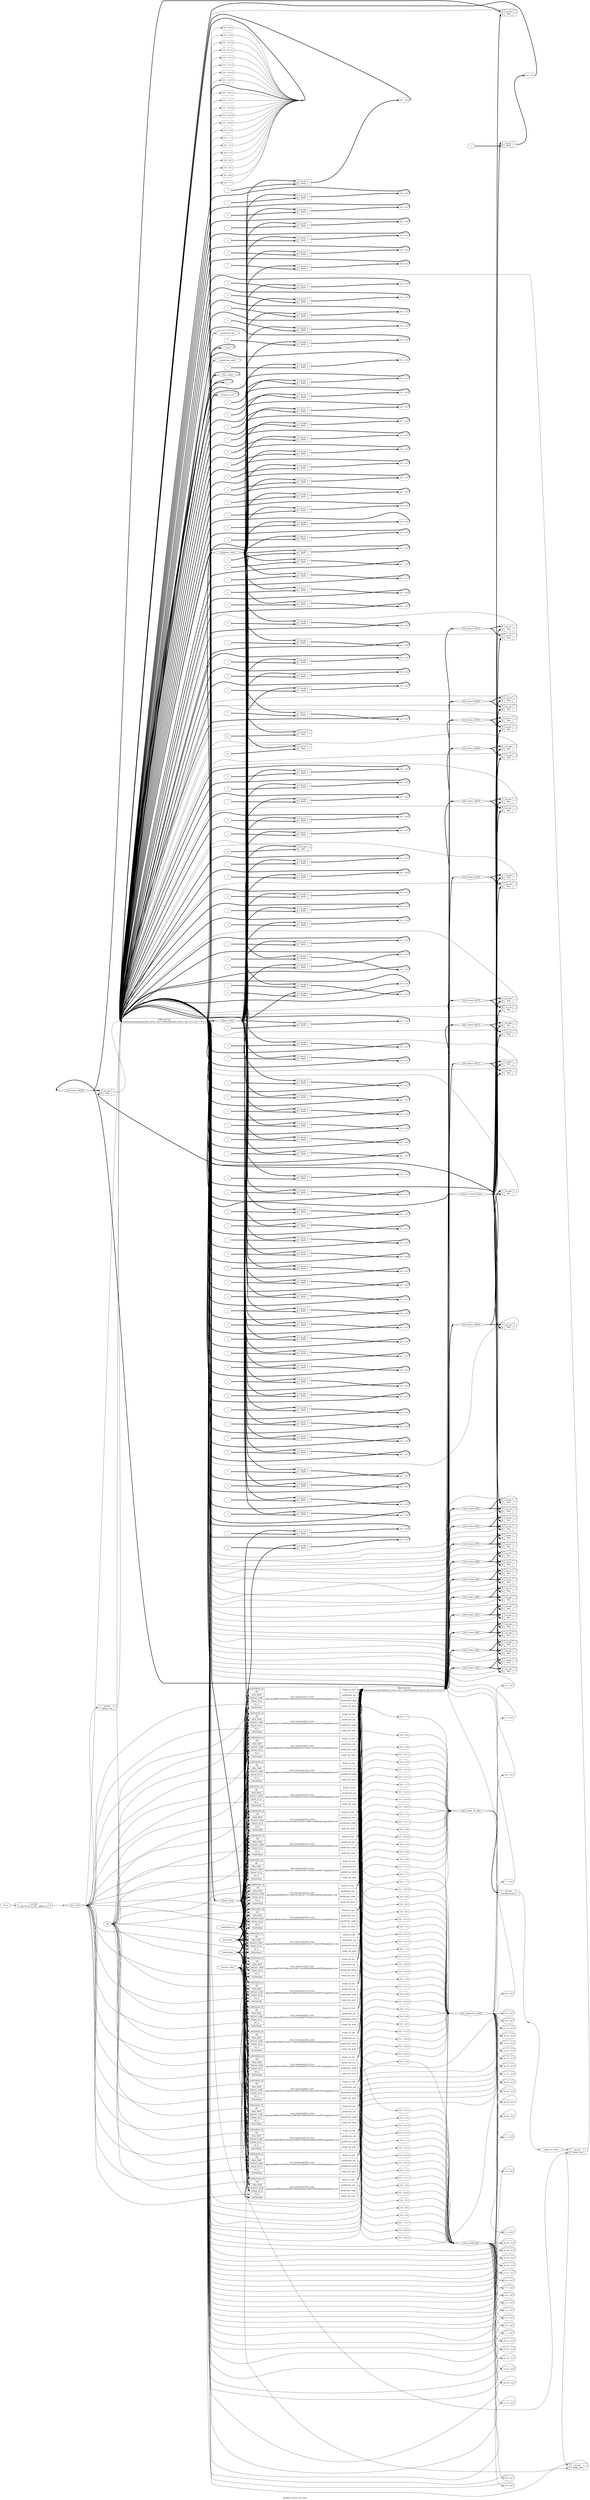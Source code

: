 digraph "Random_forest_top_ver2" {
label="Random_forest_top_ver2";
rankdir="LR";
remincross=true;
n170 [ shape=diamond, label="tree_frame_id[20]", color="black", fontcolor="black" ];
n171 [ shape=diamond, label="tree_frame_id[19]", color="black", fontcolor="black" ];
n172 [ shape=diamond, label="tree_frame_id[18]", color="black", fontcolor="black" ];
n173 [ shape=diamond, label="tree_frame_id[17]", color="black", fontcolor="black" ];
n174 [ shape=diamond, label="tree_frame_id[16]", color="black", fontcolor="black" ];
n175 [ shape=diamond, label="tree_frame_id[15]", color="black", fontcolor="black" ];
n176 [ shape=diamond, label="tree_frame_id[14]", color="black", fontcolor="black" ];
n177 [ shape=diamond, label="tree_frame_id[13]", color="black", fontcolor="black" ];
n178 [ shape=diamond, label="tree_frame_id[12]", color="black", fontcolor="black" ];
n179 [ shape=diamond, label="tree_frame_id[11]", color="black", fontcolor="black" ];
n180 [ shape=diamond, label="tree_frame_id[10]", color="black", fontcolor="black" ];
n181 [ shape=diamond, label="tree_frame_id[9]", color="black", fontcolor="black" ];
n182 [ shape=diamond, label="tree_frame_id[8]", color="black", fontcolor="black" ];
n183 [ shape=diamond, label="tree_frame_id[7]", color="black", fontcolor="black" ];
n184 [ shape=diamond, label="tree_frame_id[6]", color="black", fontcolor="black" ];
n185 [ shape=diamond, label="tree_frame_id[5]", color="black", fontcolor="black" ];
n186 [ shape=diamond, label="tree_frame_id[4]", color="black", fontcolor="black" ];
n187 [ shape=diamond, label="tree_frame_id[3]", color="black", fontcolor="black" ];
n188 [ shape=diamond, label="tree_frame_id[2]", color="black", fontcolor="black" ];
n189 [ shape=diamond, label="tree_frame_id[1]", color="black", fontcolor="black" ];
n190 [ shape=diamond, label="tree_frame_id[0]", color="black", fontcolor="black" ];
n275 [ shape=diamond, label="state", color="black", fontcolor="black" ];
n276 [ shape=diamond, label="tree_ready_for_next", color="black", fontcolor="black" ];
n277 [ shape=diamond, label="tree_prediction_valids", color="black", fontcolor="black" ];
n278 [ shape=diamond, label="tree_predictions", color="black", fontcolor="black" ];
n279 [ shape=diamond, label="current_voting_frame", color="black", fontcolor="black" ];
n280 [ shape=diamond, label="complete_votes", color="black", fontcolor="black" ];
n281 [ shape=diamond, label="attack_votes", color="black", fontcolor="black" ];
n282 [ shape=diamond, label="tree_votes", color="black", fontcolor="black" ];
n283 [ shape=diamond, label="frame_id_in", color="black", fontcolor="black" ];
n284 [ shape=diamond, label="j", color="black", fontcolor="black" ];
n285 [ shape=diamond, label="rst_n_buf", color="black", fontcolor="black" ];
n286 [ shape=octagon, label="frame_id_out", color="black", fontcolor="black" ];
n287 [ shape=octagon, label="prediction_out", color="black", fontcolor="black" ];
n288 [ shape=octagon, label="prediction_valid", color="black", fontcolor="black" ];
n289 [ shape=octagon, label="ready_for_next", color="black", fontcolor="black" ];
n290 [ shape=octagon, label="feature_valid", color="black", fontcolor="black" ];
n291 [ shape=octagon, label="data_field", color="black", fontcolor="black" ];
n292 [ shape=octagon, label="timestamp", color="black", fontcolor="black" ];
n293 [ shape=octagon, label="arbitration_id", color="black", fontcolor="black" ];
n294 [ shape=octagon, label="rst_n", color="black", fontcolor="black" ];
n295 [ shape=octagon, label="clk", color="black", fontcolor="black" ];
c296 [ shape=record, label="{{<p293> arbitration_id|<p295> clk|<p291> data_field|<p290> feature_valid|<p283> frame_id_in|<p294> rst_n|<p292> timestamp}|tree_instances[20].u_tree\n$paramod$70899072a914c7b0a5985fb8466348fc90ad2d6e&#9586;pipelined_tree|{<p286> frame_id_out|<p287> prediction_out|<p288> prediction_valid|<p289> ready_for_next}}",  ];
c297 [ shape=record, label="{{<p293> arbitration_id|<p295> clk|<p291> data_field|<p290> feature_valid|<p283> frame_id_in|<p294> rst_n|<p292> timestamp}|tree_instances[19].u_tree\n$paramod$adec7baeece26a600bf5c9bcae3e2ee470337ccc&#9586;pipelined_tree|{<p286> frame_id_out|<p287> prediction_out|<p288> prediction_valid|<p289> ready_for_next}}",  ];
c298 [ shape=record, label="{{<p293> arbitration_id|<p295> clk|<p291> data_field|<p290> feature_valid|<p283> frame_id_in|<p294> rst_n|<p292> timestamp}|tree_instances[18].u_tree\n$paramod$d23218ef8a419cd6518126df4b4a73343dc3beb6&#9586;pipelined_tree|{<p286> frame_id_out|<p287> prediction_out|<p288> prediction_valid|<p289> ready_for_next}}",  ];
c299 [ shape=record, label="{{<p293> arbitration_id|<p295> clk|<p291> data_field|<p290> feature_valid|<p283> frame_id_in|<p294> rst_n|<p292> timestamp}|tree_instances[17].u_tree\n$paramod$fd7d8c8414829a10284071b9800b7b866592988e&#9586;pipelined_tree|{<p286> frame_id_out|<p287> prediction_out|<p288> prediction_valid|<p289> ready_for_next}}",  ];
c300 [ shape=record, label="{{<p293> arbitration_id|<p295> clk|<p291> data_field|<p290> feature_valid|<p283> frame_id_in|<p294> rst_n|<p292> timestamp}|tree_instances[16].u_tree\n$paramod$f9b5fcb458e8f07360bbaddee3ad287b802ef6a9&#9586;pipelined_tree|{<p286> frame_id_out|<p287> prediction_out|<p288> prediction_valid|<p289> ready_for_next}}",  ];
c301 [ shape=record, label="{{<p293> arbitration_id|<p295> clk|<p291> data_field|<p290> feature_valid|<p283> frame_id_in|<p294> rst_n|<p292> timestamp}|tree_instances[15].u_tree\n$paramod$4b737ebe95fcec7b12b1a9ba266be4ab2a1add26&#9586;pipelined_tree|{<p286> frame_id_out|<p287> prediction_out|<p288> prediction_valid|<p289> ready_for_next}}",  ];
c302 [ shape=record, label="{{<p293> arbitration_id|<p295> clk|<p291> data_field|<p290> feature_valid|<p283> frame_id_in|<p294> rst_n|<p292> timestamp}|tree_instances[14].u_tree\n$paramod$f324c319b146c3fb675285f7cc3f9e725880ea8c&#9586;pipelined_tree|{<p286> frame_id_out|<p287> prediction_out|<p288> prediction_valid|<p289> ready_for_next}}",  ];
c303 [ shape=record, label="{{<p293> arbitration_id|<p295> clk|<p291> data_field|<p290> feature_valid|<p283> frame_id_in|<p294> rst_n|<p292> timestamp}|tree_instances[13].u_tree\n$paramod$b4ea7b53d55b180c40c0fbd3fc2ca56fce48ca26&#9586;pipelined_tree|{<p286> frame_id_out|<p287> prediction_out|<p288> prediction_valid|<p289> ready_for_next}}",  ];
c304 [ shape=record, label="{{<p293> arbitration_id|<p295> clk|<p291> data_field|<p290> feature_valid|<p283> frame_id_in|<p294> rst_n|<p292> timestamp}|tree_instances[12].u_tree\n$paramod$5f9dfbe8b71a5fe74ec58c2177312df0c9febc6e&#9586;pipelined_tree|{<p286> frame_id_out|<p287> prediction_out|<p288> prediction_valid|<p289> ready_for_next}}",  ];
c305 [ shape=record, label="{{<p293> arbitration_id|<p295> clk|<p291> data_field|<p290> feature_valid|<p283> frame_id_in|<p294> rst_n|<p292> timestamp}|tree_instances[11].u_tree\n$paramod$809244ae6e2a74db2bd1d5e953fe2bce18a2f915&#9586;pipelined_tree|{<p286> frame_id_out|<p287> prediction_out|<p288> prediction_valid|<p289> ready_for_next}}",  ];
c306 [ shape=record, label="{{<p293> arbitration_id|<p295> clk|<p291> data_field|<p290> feature_valid|<p283> frame_id_in|<p294> rst_n|<p292> timestamp}|tree_instances[10].u_tree\n$paramod$a34414f3bbd81d61893e0260e7443177d3e61490&#9586;pipelined_tree|{<p286> frame_id_out|<p287> prediction_out|<p288> prediction_valid|<p289> ready_for_next}}",  ];
c307 [ shape=record, label="{{<p293> arbitration_id|<p295> clk|<p291> data_field|<p290> feature_valid|<p283> frame_id_in|<p294> rst_n|<p292> timestamp}|tree_instances[9].u_tree\n$paramod$2aa89912dca71d27d1de6887f322d0537e07633e&#9586;pipelined_tree|{<p286> frame_id_out|<p287> prediction_out|<p288> prediction_valid|<p289> ready_for_next}}",  ];
c308 [ shape=record, label="{{<p293> arbitration_id|<p295> clk|<p291> data_field|<p290> feature_valid|<p283> frame_id_in|<p294> rst_n|<p292> timestamp}|tree_instances[8].u_tree\n$paramod$616101cce0d22b73907e189704c744ace9812e67&#9586;pipelined_tree|{<p286> frame_id_out|<p287> prediction_out|<p288> prediction_valid|<p289> ready_for_next}}",  ];
c309 [ shape=record, label="{{<p293> arbitration_id|<p295> clk|<p291> data_field|<p290> feature_valid|<p283> frame_id_in|<p294> rst_n|<p292> timestamp}|tree_instances[7].u_tree\n$paramod$8076204902c4db54e4687630e6c024becda649f4&#9586;pipelined_tree|{<p286> frame_id_out|<p287> prediction_out|<p288> prediction_valid|<p289> ready_for_next}}",  ];
c310 [ shape=record, label="{{<p293> arbitration_id|<p295> clk|<p291> data_field|<p290> feature_valid|<p283> frame_id_in|<p294> rst_n|<p292> timestamp}|tree_instances[6].u_tree\n$paramod$aae0013a64494bedbfed7f2145dc67247fb303c2&#9586;pipelined_tree|{<p286> frame_id_out|<p287> prediction_out|<p288> prediction_valid|<p289> ready_for_next}}",  ];
c311 [ shape=record, label="{{<p293> arbitration_id|<p295> clk|<p291> data_field|<p290> feature_valid|<p283> frame_id_in|<p294> rst_n|<p292> timestamp}|tree_instances[5].u_tree\n$paramod$90523c000e177d37884b5411db739285b06d8dfb&#9586;pipelined_tree|{<p286> frame_id_out|<p287> prediction_out|<p288> prediction_valid|<p289> ready_for_next}}",  ];
c312 [ shape=record, label="{{<p293> arbitration_id|<p295> clk|<p291> data_field|<p290> feature_valid|<p283> frame_id_in|<p294> rst_n|<p292> timestamp}|tree_instances[4].u_tree\n$paramod$92e859987883229f438dc798463047207aaee961&#9586;pipelined_tree|{<p286> frame_id_out|<p287> prediction_out|<p288> prediction_valid|<p289> ready_for_next}}",  ];
c313 [ shape=record, label="{{<p293> arbitration_id|<p295> clk|<p291> data_field|<p290> feature_valid|<p283> frame_id_in|<p294> rst_n|<p292> timestamp}|tree_instances[3].u_tree\n$paramod$03504748dcdc437d0c752ec82fd18fb8cad969f0&#9586;pipelined_tree|{<p286> frame_id_out|<p287> prediction_out|<p288> prediction_valid|<p289> ready_for_next}}",  ];
c314 [ shape=record, label="{{<p293> arbitration_id|<p295> clk|<p291> data_field|<p290> feature_valid|<p283> frame_id_in|<p294> rst_n|<p292> timestamp}|tree_instances[2].u_tree\n$paramod$533c340b555e9fa71d3f84082f27576451279c1d&#9586;pipelined_tree|{<p286> frame_id_out|<p287> prediction_out|<p288> prediction_valid|<p289> ready_for_next}}",  ];
c315 [ shape=record, label="{{<p293> arbitration_id|<p295> clk|<p291> data_field|<p290> feature_valid|<p283> frame_id_in|<p294> rst_n|<p292> timestamp}|tree_instances[1].u_tree\n$paramod$9e8482fb8b3c7217205d35e0b1190b850cd44b11&#9586;pipelined_tree|{<p286> frame_id_out|<p287> prediction_out|<p288> prediction_valid|<p289> ready_for_next}}",  ];
c316 [ shape=record, label="{{<p293> arbitration_id|<p295> clk|<p291> data_field|<p290> feature_valid|<p283> frame_id_in|<p294> rst_n|<p292> timestamp}|tree_instances[0].u_tree\n$paramod$71711d660da5690a0edafbbdb839c4211d4e1af1&#9586;pipelined_tree|{<p286> frame_id_out|<p287> prediction_out|<p288> prediction_valid|<p289> ready_for_next}}",  ];
v0 [ label="1" ];
c320 [ shape=record, label="{{<p317> A|<p318> B}|$1327\n$add|{<p319> Y}}",  ];
v1 [ label="10" ];
c321 [ shape=record, label="{{<p317> A|<p318> B}|$1326\n$gt|{<p319> Y}}",  ];
v2 [ label="1" ];
c322 [ shape=record, label="{{<p317> A|<p318> B}|$1325\n$add|{<p319> Y}}",  ];
c323 [ shape=record, label="{{<p317> A|<p318> B}|$1324\n$logic_and|{<p319> Y}}",  ];
v3 [ label="21" ];
c324 [ shape=record, label="{{<p317> A|<p318> B}|$1323\n$eq|{<p319> Y}}",  ];
v4 [ label="1" ];
c325 [ shape=record, label="{{<p317> A|<p318> B}|$1322\n$add|{<p319> Y}}",  ];
v5 [ label="1" ];
c326 [ shape=record, label="{{<p317> A|<p318> B}|$1321\n$add|{<p319> Y}}",  ];
c327 [ shape=record, label="{{<p317> A|<p318> B}|$1320\n$eq|{<p319> Y}}",  ];
v6 [ label="1" ];
c328 [ shape=record, label="{{<p317> A|<p318> B}|$1319\n$add|{<p319> Y}}",  ];
v7 [ label="1" ];
c329 [ shape=record, label="{{<p317> A|<p318> B}|$1318\n$add|{<p319> Y}}",  ];
c330 [ shape=record, label="{{<p317> A|<p318> B}|$1317\n$eq|{<p319> Y}}",  ];
v8 [ label="1" ];
c331 [ shape=record, label="{{<p317> A|<p318> B}|$1316\n$add|{<p319> Y}}",  ];
v9 [ label="1" ];
c332 [ shape=record, label="{{<p317> A|<p318> B}|$1315\n$add|{<p319> Y}}",  ];
c333 [ shape=record, label="{{<p317> A|<p318> B}|$1314\n$eq|{<p319> Y}}",  ];
v10 [ label="1" ];
c334 [ shape=record, label="{{<p317> A|<p318> B}|$1313\n$add|{<p319> Y}}",  ];
v11 [ label="1" ];
c335 [ shape=record, label="{{<p317> A|<p318> B}|$1312\n$add|{<p319> Y}}",  ];
c336 [ shape=record, label="{{<p317> A|<p318> B}|$1311\n$eq|{<p319> Y}}",  ];
v12 [ label="1" ];
c337 [ shape=record, label="{{<p317> A|<p318> B}|$1310\n$add|{<p319> Y}}",  ];
v13 [ label="1" ];
c338 [ shape=record, label="{{<p317> A|<p318> B}|$1309\n$add|{<p319> Y}}",  ];
c339 [ shape=record, label="{{<p317> A|<p318> B}|$1308\n$eq|{<p319> Y}}",  ];
v14 [ label="1" ];
c340 [ shape=record, label="{{<p317> A|<p318> B}|$1307\n$add|{<p319> Y}}",  ];
v15 [ label="1" ];
c341 [ shape=record, label="{{<p317> A|<p318> B}|$1306\n$add|{<p319> Y}}",  ];
c342 [ shape=record, label="{{<p317> A|<p318> B}|$1305\n$eq|{<p319> Y}}",  ];
v16 [ label="1" ];
c343 [ shape=record, label="{{<p317> A|<p318> B}|$1304\n$add|{<p319> Y}}",  ];
v17 [ label="1" ];
c344 [ shape=record, label="{{<p317> A|<p318> B}|$1303\n$add|{<p319> Y}}",  ];
c345 [ shape=record, label="{{<p317> A|<p318> B}|$1302\n$eq|{<p319> Y}}",  ];
v18 [ label="1" ];
c346 [ shape=record, label="{{<p317> A|<p318> B}|$1301\n$add|{<p319> Y}}",  ];
v19 [ label="1" ];
c347 [ shape=record, label="{{<p317> A|<p318> B}|$1300\n$add|{<p319> Y}}",  ];
c348 [ shape=record, label="{{<p317> A|<p318> B}|$1299\n$eq|{<p319> Y}}",  ];
v20 [ label="1" ];
c349 [ shape=record, label="{{<p317> A|<p318> B}|$1298\n$add|{<p319> Y}}",  ];
v21 [ label="1" ];
c350 [ shape=record, label="{{<p317> A|<p318> B}|$1297\n$add|{<p319> Y}}",  ];
c351 [ shape=record, label="{{<p317> A|<p318> B}|$1296\n$eq|{<p319> Y}}",  ];
v22 [ label="1" ];
c352 [ shape=record, label="{{<p317> A|<p318> B}|$1295\n$add|{<p319> Y}}",  ];
v23 [ label="1" ];
c353 [ shape=record, label="{{<p317> A|<p318> B}|$1294\n$add|{<p319> Y}}",  ];
c354 [ shape=record, label="{{<p317> A|<p318> B}|$1293\n$eq|{<p319> Y}}",  ];
v24 [ label="1" ];
c355 [ shape=record, label="{{<p317> A|<p318> B}|$1292\n$add|{<p319> Y}}",  ];
v25 [ label="1" ];
c356 [ shape=record, label="{{<p317> A|<p318> B}|$1291\n$add|{<p319> Y}}",  ];
c357 [ shape=record, label="{{<p317> A|<p318> B}|$1290\n$eq|{<p319> Y}}",  ];
v26 [ label="1" ];
c358 [ shape=record, label="{{<p317> A|<p318> B}|$1289\n$add|{<p319> Y}}",  ];
v27 [ label="1" ];
c359 [ shape=record, label="{{<p317> A|<p318> B}|$1288\n$add|{<p319> Y}}",  ];
c360 [ shape=record, label="{{<p317> A|<p318> B}|$1287\n$eq|{<p319> Y}}",  ];
v28 [ label="1" ];
c361 [ shape=record, label="{{<p317> A|<p318> B}|$1286\n$add|{<p319> Y}}",  ];
v29 [ label="1" ];
c362 [ shape=record, label="{{<p317> A|<p318> B}|$1285\n$add|{<p319> Y}}",  ];
c363 [ shape=record, label="{{<p317> A|<p318> B}|$1284\n$eq|{<p319> Y}}",  ];
v30 [ label="1" ];
c364 [ shape=record, label="{{<p317> A|<p318> B}|$1283\n$add|{<p319> Y}}",  ];
v31 [ label="1" ];
c365 [ shape=record, label="{{<p317> A|<p318> B}|$1282\n$add|{<p319> Y}}",  ];
c366 [ shape=record, label="{{<p317> A|<p318> B}|$1281\n$eq|{<p319> Y}}",  ];
v32 [ label="1" ];
c367 [ shape=record, label="{{<p317> A|<p318> B}|$1280\n$add|{<p319> Y}}",  ];
v33 [ label="1" ];
c368 [ shape=record, label="{{<p317> A|<p318> B}|$1279\n$add|{<p319> Y}}",  ];
c369 [ shape=record, label="{{<p317> A|<p318> B}|$1278\n$eq|{<p319> Y}}",  ];
v34 [ label="1" ];
c370 [ shape=record, label="{{<p317> A|<p318> B}|$1277\n$add|{<p319> Y}}",  ];
v35 [ label="1" ];
c371 [ shape=record, label="{{<p317> A|<p318> B}|$1276\n$add|{<p319> Y}}",  ];
c372 [ shape=record, label="{{<p317> A|<p318> B}|$1275\n$eq|{<p319> Y}}",  ];
v36 [ label="1" ];
c373 [ shape=record, label="{{<p317> A|<p318> B}|$1274\n$add|{<p319> Y}}",  ];
v37 [ label="1" ];
c374 [ shape=record, label="{{<p317> A|<p318> B}|$1273\n$add|{<p319> Y}}",  ];
c375 [ shape=record, label="{{<p317> A|<p318> B}|$1272\n$eq|{<p319> Y}}",  ];
v38 [ label="1" ];
c376 [ shape=record, label="{{<p317> A|<p318> B}|$1271\n$add|{<p319> Y}}",  ];
v39 [ label="1" ];
c377 [ shape=record, label="{{<p317> A|<p318> B}|$1270\n$add|{<p319> Y}}",  ];
c378 [ shape=record, label="{{<p317> A|<p318> B}|$1269\n$eq|{<p319> Y}}",  ];
v40 [ label="1" ];
c379 [ shape=record, label="{{<p317> A|<p318> B}|$1268\n$add|{<p319> Y}}",  ];
v41 [ label="1" ];
c380 [ shape=record, label="{{<p317> A|<p318> B}|$1267\n$add|{<p319> Y}}",  ];
c381 [ shape=record, label="{{<p317> A|<p318> B}|$1266\n$eq|{<p319> Y}}",  ];
v42 [ label="1" ];
c382 [ shape=record, label="{{<p317> A|<p318> B}|$1265\n$add|{<p319> Y}}",  ];
v43 [ label="1" ];
c383 [ shape=record, label="{{<p317> A|<p318> B}|$1264\n$add|{<p319> Y}}",  ];
c384 [ shape=record, label="{{<p317> A|<p318> B}|$1263\n$eq|{<p319> Y}}",  ];
v44 [ label="1" ];
c385 [ shape=record, label="{{<p317> A|<p318> B}|$1262\n$add|{<p319> Y}}",  ];
v45 [ label="1" ];
c386 [ shape=record, label="{{<p317> A|<p318> B}|$1261\n$add|{<p319> Y}}",  ];
c387 [ shape=record, label="{{<p317> A|<p318> B}|$1260\n$eq|{<p319> Y}}",  ];
v46 [ label="21" ];
c388 [ shape=record, label="{{<p317> A|<p318> B}|$1259\n$eq|{<p319> Y}}",  ];
v47 [ label="1" ];
c389 [ shape=record, label="{{<p317> A|<p318> B}|$1258\n$add|{<p319> Y}}",  ];
v48 [ label="1" ];
c390 [ shape=record, label="{{<p317> A|<p318> B}|$1257\n$add|{<p319> Y}}",  ];
c391 [ shape=record, label="{{<p317> A|<p318> B}|$1256\n$eq|{<p319> Y}}",  ];
v49 [ label="1" ];
c392 [ shape=record, label="{{<p317> A|<p318> B}|$1255\n$add|{<p319> Y}}",  ];
v50 [ label="1" ];
c393 [ shape=record, label="{{<p317> A|<p318> B}|$1254\n$add|{<p319> Y}}",  ];
c394 [ shape=record, label="{{<p317> A|<p318> B}|$1253\n$eq|{<p319> Y}}",  ];
v51 [ label="1" ];
c395 [ shape=record, label="{{<p317> A|<p318> B}|$1252\n$add|{<p319> Y}}",  ];
v52 [ label="1" ];
c396 [ shape=record, label="{{<p317> A|<p318> B}|$1251\n$add|{<p319> Y}}",  ];
c397 [ shape=record, label="{{<p317> A|<p318> B}|$1250\n$eq|{<p319> Y}}",  ];
v53 [ label="1" ];
c398 [ shape=record, label="{{<p317> A|<p318> B}|$1249\n$add|{<p319> Y}}",  ];
v54 [ label="1" ];
c399 [ shape=record, label="{{<p317> A|<p318> B}|$1248\n$add|{<p319> Y}}",  ];
c400 [ shape=record, label="{{<p317> A|<p318> B}|$1247\n$eq|{<p319> Y}}",  ];
v55 [ label="1" ];
c401 [ shape=record, label="{{<p317> A|<p318> B}|$1246\n$add|{<p319> Y}}",  ];
v56 [ label="1" ];
c402 [ shape=record, label="{{<p317> A|<p318> B}|$1245\n$add|{<p319> Y}}",  ];
c403 [ shape=record, label="{{<p317> A|<p318> B}|$1244\n$eq|{<p319> Y}}",  ];
v57 [ label="1" ];
c404 [ shape=record, label="{{<p317> A|<p318> B}|$1243\n$add|{<p319> Y}}",  ];
v58 [ label="1" ];
c405 [ shape=record, label="{{<p317> A|<p318> B}|$1242\n$add|{<p319> Y}}",  ];
c406 [ shape=record, label="{{<p317> A|<p318> B}|$1241\n$eq|{<p319> Y}}",  ];
v59 [ label="1" ];
c407 [ shape=record, label="{{<p317> A|<p318> B}|$1240\n$add|{<p319> Y}}",  ];
v60 [ label="1" ];
c408 [ shape=record, label="{{<p317> A|<p318> B}|$1239\n$add|{<p319> Y}}",  ];
c409 [ shape=record, label="{{<p317> A|<p318> B}|$1238\n$eq|{<p319> Y}}",  ];
v61 [ label="1" ];
c410 [ shape=record, label="{{<p317> A|<p318> B}|$1237\n$add|{<p319> Y}}",  ];
v62 [ label="1" ];
c411 [ shape=record, label="{{<p317> A|<p318> B}|$1236\n$add|{<p319> Y}}",  ];
c412 [ shape=record, label="{{<p317> A|<p318> B}|$1235\n$eq|{<p319> Y}}",  ];
v63 [ label="1" ];
c413 [ shape=record, label="{{<p317> A|<p318> B}|$1234\n$add|{<p319> Y}}",  ];
v64 [ label="1" ];
c414 [ shape=record, label="{{<p317> A|<p318> B}|$1233\n$add|{<p319> Y}}",  ];
c415 [ shape=record, label="{{<p317> A|<p318> B}|$1232\n$eq|{<p319> Y}}",  ];
v65 [ label="1" ];
c416 [ shape=record, label="{{<p317> A|<p318> B}|$1231\n$add|{<p319> Y}}",  ];
v66 [ label="1" ];
c417 [ shape=record, label="{{<p317> A|<p318> B}|$1230\n$add|{<p319> Y}}",  ];
c418 [ shape=record, label="{{<p317> A|<p318> B}|$1229\n$eq|{<p319> Y}}",  ];
v67 [ label="1" ];
c419 [ shape=record, label="{{<p317> A|<p318> B}|$1228\n$add|{<p319> Y}}",  ];
v68 [ label="1" ];
c420 [ shape=record, label="{{<p317> A|<p318> B}|$1227\n$add|{<p319> Y}}",  ];
c421 [ shape=record, label="{{<p317> A|<p318> B}|$1226\n$eq|{<p319> Y}}",  ];
v69 [ label="1" ];
c422 [ shape=record, label="{{<p317> A|<p318> B}|$1225\n$add|{<p319> Y}}",  ];
v70 [ label="1" ];
c423 [ shape=record, label="{{<p317> A|<p318> B}|$1224\n$add|{<p319> Y}}",  ];
c424 [ shape=record, label="{{<p317> A|<p318> B}|$1223\n$eq|{<p319> Y}}",  ];
v71 [ label="1" ];
c425 [ shape=record, label="{{<p317> A|<p318> B}|$1222\n$add|{<p319> Y}}",  ];
v72 [ label="1" ];
c426 [ shape=record, label="{{<p317> A|<p318> B}|$1221\n$add|{<p319> Y}}",  ];
c427 [ shape=record, label="{{<p317> A|<p318> B}|$1220\n$eq|{<p319> Y}}",  ];
v73 [ label="1" ];
c428 [ shape=record, label="{{<p317> A|<p318> B}|$1219\n$add|{<p319> Y}}",  ];
v74 [ label="1" ];
c429 [ shape=record, label="{{<p317> A|<p318> B}|$1218\n$add|{<p319> Y}}",  ];
c430 [ shape=record, label="{{<p317> A|<p318> B}|$1217\n$eq|{<p319> Y}}",  ];
v75 [ label="1" ];
c431 [ shape=record, label="{{<p317> A|<p318> B}|$1216\n$add|{<p319> Y}}",  ];
v76 [ label="1" ];
c432 [ shape=record, label="{{<p317> A|<p318> B}|$1215\n$add|{<p319> Y}}",  ];
c433 [ shape=record, label="{{<p317> A|<p318> B}|$1214\n$eq|{<p319> Y}}",  ];
v77 [ label="1" ];
c434 [ shape=record, label="{{<p317> A|<p318> B}|$1213\n$add|{<p319> Y}}",  ];
v78 [ label="1" ];
c435 [ shape=record, label="{{<p317> A|<p318> B}|$1212\n$add|{<p319> Y}}",  ];
c436 [ shape=record, label="{{<p317> A|<p318> B}|$1211\n$eq|{<p319> Y}}",  ];
v79 [ label="1" ];
c437 [ shape=record, label="{{<p317> A|<p318> B}|$1210\n$add|{<p319> Y}}",  ];
v80 [ label="1" ];
c438 [ shape=record, label="{{<p317> A|<p318> B}|$1209\n$add|{<p319> Y}}",  ];
c439 [ shape=record, label="{{<p317> A|<p318> B}|$1208\n$eq|{<p319> Y}}",  ];
v81 [ label="1" ];
c440 [ shape=record, label="{{<p317> A|<p318> B}|$1207\n$add|{<p319> Y}}",  ];
v82 [ label="1" ];
c441 [ shape=record, label="{{<p317> A|<p318> B}|$1206\n$add|{<p319> Y}}",  ];
c442 [ shape=record, label="{{<p317> A|<p318> B}|$1205\n$eq|{<p319> Y}}",  ];
v83 [ label="1" ];
c443 [ shape=record, label="{{<p317> A|<p318> B}|$1204\n$add|{<p319> Y}}",  ];
v84 [ label="1" ];
c444 [ shape=record, label="{{<p317> A|<p318> B}|$1203\n$add|{<p319> Y}}",  ];
c445 [ shape=record, label="{{<p317> A|<p318> B}|$1202\n$eq|{<p319> Y}}",  ];
v85 [ label="1" ];
c446 [ shape=record, label="{{<p317> A|<p318> B}|$1201\n$add|{<p319> Y}}",  ];
v86 [ label="1" ];
c447 [ shape=record, label="{{<p317> A|<p318> B}|$1200\n$add|{<p319> Y}}",  ];
c448 [ shape=record, label="{{<p317> A|<p318> B}|$1199\n$eq|{<p319> Y}}",  ];
v87 [ label="1" ];
c449 [ shape=record, label="{{<p317> A|<p318> B}|$1198\n$add|{<p319> Y}}",  ];
v88 [ label="1" ];
c450 [ shape=record, label="{{<p317> A|<p318> B}|$1197\n$add|{<p319> Y}}",  ];
c451 [ shape=record, label="{{<p317> A|<p318> B}|$1196\n$eq|{<p319> Y}}",  ];
v89 [ label="1" ];
c452 [ shape=record, label="{{<p317> A|<p318> B}|$1195\n$add|{<p319> Y}}",  ];
c453 [ shape=record, label="{{<p317> A|<p318> B}|$1194\n$logic_and|{<p319> Y}}",  ];
c454 [ shape=record, label="{{<p317> A}|$1193\n$logic_not|{<p319> Y}}",  ];
c455 [ shape=record, label="{{<p317> A}|$1191\n$reduce_and|{<p319> Y}}",  ];
c457 [ shape=record, label="{{<p317> A}|rst_buf\nsky130_fd_sc_hd__clkbuf_16|{<p456> X}}",  ];
p90 [shape=box, style=rounded, label="PROC $1328\n/openlane/designs/Random_forest_top_ver2/src/Random_forest_top_ver2.v:0.0-0.0", ];
x92 [ shape=record, style=rounded, label="<s0> 17:17 - 0:0 ", color="black", fontcolor="black" ];
x93 [ shape=record, style=rounded, label="<s0> 16:16 - 0:0 ", color="black", fontcolor="black" ];
x94 [ shape=record, style=rounded, label="<s0> 19:19 - 0:0 ", color="black", fontcolor="black" ];
x95 [ shape=record, style=rounded, label="<s0> 18:18 - 0:0 ", color="black", fontcolor="black" ];
x96 [ shape=record, style=rounded, label="<s0> 20:20 - 0:0 ", color="black", fontcolor="black" ];
x97 [ shape=record, style=rounded, label="<s0> 1:1 - 0:0 ", color="black", fontcolor="black" ];
x98 [ shape=record, style=rounded, label="<s0> 0:0 - 0:0 ", color="black", fontcolor="black" ];
x99 [ shape=record, style=rounded, label="<s0> 3:3 - 0:0 ", color="black", fontcolor="black" ];
x100 [ shape=record, style=rounded, label="<s0> 2:2 - 0:0 ", color="black", fontcolor="black" ];
x101 [ shape=record, style=rounded, label="<s0> 5:5 - 0:0 ", color="black", fontcolor="black" ];
x102 [ shape=record, style=rounded, label="<s0> 4:4 - 0:0 ", color="black", fontcolor="black" ];
x103 [ shape=record, style=rounded, label="<s0> 7:7 - 0:0 ", color="black", fontcolor="black" ];
x104 [ shape=record, style=rounded, label="<s0> 6:6 - 0:0 ", color="black", fontcolor="black" ];
x105 [ shape=record, style=rounded, label="<s0> 9:9 - 0:0 ", color="black", fontcolor="black" ];
x106 [ shape=record, style=rounded, label="<s0> 8:8 - 0:0 ", color="black", fontcolor="black" ];
x107 [ shape=record, style=rounded, label="<s0> 11:11 - 0:0 ", color="black", fontcolor="black" ];
x108 [ shape=record, style=rounded, label="<s0> 10:10 - 0:0 ", color="black", fontcolor="black" ];
x109 [ shape=record, style=rounded, label="<s0> 13:13 - 0:0 ", color="black", fontcolor="black" ];
x110 [ shape=record, style=rounded, label="<s0> 12:12 - 0:0 ", color="black", fontcolor="black" ];
x111 [ shape=record, style=rounded, label="<s0> 15:15 - 0:0 ", color="black", fontcolor="black" ];
x112 [ shape=record, style=rounded, label="<s0> 14:14 - 0:0 ", color="black", fontcolor="black" ];
x113 [ shape=record, style=rounded, label="<s0> 20:20 - 0:0 ", color="black", fontcolor="black" ];
x114 [ shape=record, style=rounded, label="<s0> 18:18 - 0:0 ", color="black", fontcolor="black" ];
x115 [ shape=record, style=rounded, label="<s0> 19:19 - 0:0 ", color="black", fontcolor="black" ];
x116 [ shape=record, style=rounded, label="<s0> 16:16 - 0:0 ", color="black", fontcolor="black" ];
x117 [ shape=record, style=rounded, label="<s0> 17:17 - 0:0 ", color="black", fontcolor="black" ];
x118 [ shape=record, style=rounded, label="<s0> 6:6 - 0:0 ", color="black", fontcolor="black" ];
x119 [ shape=record, style=rounded, label="<s0> 7:7 - 0:0 ", color="black", fontcolor="black" ];
x120 [ shape=record, style=rounded, label="<s0> 4:4 - 0:0 ", color="black", fontcolor="black" ];
x121 [ shape=record, style=rounded, label="<s0> 5:5 - 0:0 ", color="black", fontcolor="black" ];
x122 [ shape=record, style=rounded, label="<s0> 2:2 - 0:0 ", color="black", fontcolor="black" ];
x123 [ shape=record, style=rounded, label="<s0> 3:3 - 0:0 ", color="black", fontcolor="black" ];
x124 [ shape=record, style=rounded, label="<s0> 0:0 - 0:0 ", color="black", fontcolor="black" ];
x125 [ shape=record, style=rounded, label="<s0> 1:1 - 0:0 ", color="black", fontcolor="black" ];
x126 [ shape=record, style=rounded, label="<s0> 14:14 - 0:0 ", color="black", fontcolor="black" ];
x127 [ shape=record, style=rounded, label="<s0> 15:15 - 0:0 ", color="black", fontcolor="black" ];
x128 [ shape=record, style=rounded, label="<s0> 12:12 - 0:0 ", color="black", fontcolor="black" ];
x129 [ shape=record, style=rounded, label="<s0> 13:13 - 0:0 ", color="black", fontcolor="black" ];
x130 [ shape=record, style=rounded, label="<s0> 10:10 - 0:0 ", color="black", fontcolor="black" ];
x131 [ shape=record, style=rounded, label="<s0> 11:11 - 0:0 ", color="black", fontcolor="black" ];
x132 [ shape=record, style=rounded, label="<s0> 8:8 - 0:0 ", color="black", fontcolor="black" ];
x133 [ shape=record, style=rounded, label="<s0> 9:9 - 0:0 ", color="black", fontcolor="black" ];
x134 [ shape=record, style=rounded, label="<s0> 4:0 - 4:0 ", color="black", fontcolor="black" ];
x135 [ shape=record, style=rounded, label="<s0> 4:0 - 4:0 ", color="black", fontcolor="black" ];
x136 [ shape=record, style=rounded, label="<s0> 4:0 - 4:0 ", color="black", fontcolor="black" ];
x137 [ shape=record, style=rounded, label="<s0> 4:0 - 4:0 ", color="black", fontcolor="black" ];
x138 [ shape=record, style=rounded, label="<s0> 4:0 - 4:0 ", color="black", fontcolor="black" ];
x139 [ shape=record, style=rounded, label="<s0> 4:0 - 4:0 ", color="black", fontcolor="black" ];
x140 [ shape=record, style=rounded, label="<s0> 4:0 - 4:0 ", color="black", fontcolor="black" ];
x141 [ shape=record, style=rounded, label="<s0> 4:0 - 4:0 ", color="black", fontcolor="black" ];
x142 [ shape=record, style=rounded, label="<s0> 4:0 - 4:0 ", color="black", fontcolor="black" ];
x143 [ shape=record, style=rounded, label="<s0> 4:0 - 4:0 ", color="black", fontcolor="black" ];
x144 [ shape=record, style=rounded, label="<s0> 4:0 - 4:0 ", color="black", fontcolor="black" ];
x145 [ shape=record, style=rounded, label="<s0> 4:0 - 4:0 ", color="black", fontcolor="black" ];
x146 [ shape=record, style=rounded, label="<s0> 4:0 - 4:0 ", color="black", fontcolor="black" ];
x147 [ shape=record, style=rounded, label="<s0> 4:0 - 4:0 ", color="black", fontcolor="black" ];
x148 [ shape=record, style=rounded, label="<s0> 4:0 - 4:0 ", color="black", fontcolor="black" ];
x149 [ shape=record, style=rounded, label="<s0> 4:0 - 4:0 ", color="black", fontcolor="black" ];
x150 [ shape=record, style=rounded, label="<s0> 4:0 - 4:0 ", color="black", fontcolor="black" ];
x151 [ shape=record, style=rounded, label="<s0> 4:0 - 4:0 ", color="black", fontcolor="black" ];
x152 [ shape=record, style=rounded, label="<s0> 4:0 - 4:0 ", color="black", fontcolor="black" ];
x153 [ shape=record, style=rounded, label="<s0> 4:0 - 4:0 ", color="black", fontcolor="black" ];
x154 [ shape=record, style=rounded, label="<s0> 4:0 - 4:0 ", color="black", fontcolor="black" ];
x155 [ shape=record, style=rounded, label="<s0> 4:0 - 4:0 ", color="black", fontcolor="black" ];
x156 [ shape=record, style=rounded, label="<s0> 4:0 - 4:0 ", color="black", fontcolor="black" ];
x157 [ shape=record, style=rounded, label="<s0> 4:0 - 4:0 ", color="black", fontcolor="black" ];
x158 [ shape=record, style=rounded, label="<s0> 4:0 - 4:0 ", color="black", fontcolor="black" ];
x159 [ shape=record, style=rounded, label="<s0> 4:0 - 4:0 ", color="black", fontcolor="black" ];
x160 [ shape=record, style=rounded, label="<s0> 4:0 - 4:0 ", color="black", fontcolor="black" ];
x161 [ shape=record, style=rounded, label="<s0> 4:0 - 4:0 ", color="black", fontcolor="black" ];
x162 [ shape=record, style=rounded, label="<s0> 4:0 - 4:0 ", color="black", fontcolor="black" ];
x163 [ shape=record, style=rounded, label="<s0> 4:0 - 4:0 ", color="black", fontcolor="black" ];
x164 [ shape=record, style=rounded, label="<s0> 4:0 - 4:0 ", color="black", fontcolor="black" ];
x165 [ shape=record, style=rounded, label="<s0> 4:0 - 4:0 ", color="black", fontcolor="black" ];
x166 [ shape=record, style=rounded, label="<s0> 4:0 - 4:0 ", color="black", fontcolor="black" ];
x167 [ shape=record, style=rounded, label="<s0> 4:0 - 4:0 ", color="black", fontcolor="black" ];
x168 [ shape=record, style=rounded, label="<s0> 4:0 - 4:0 ", color="black", fontcolor="black" ];
x169 [ shape=record, style=rounded, label="<s0> 4:0 - 4:0 ", color="black", fontcolor="black" ];
x170 [ shape=record, style=rounded, label="<s0> 4:0 - 4:0 ", color="black", fontcolor="black" ];
x171 [ shape=record, style=rounded, label="<s0> 4:0 - 4:0 ", color="black", fontcolor="black" ];
x172 [ shape=record, style=rounded, label="<s0> 4:0 - 4:0 ", color="black", fontcolor="black" ];
x173 [ shape=record, style=rounded, label="<s0> 4:0 - 4:0 ", color="black", fontcolor="black" ];
x174 [ shape=record, style=rounded, label="<s0> 4:0 - 4:0 ", color="black", fontcolor="black" ];
x175 [ shape=record, style=rounded, label="<s0> 4:0 - 4:0 ", color="black", fontcolor="black" ];
x176 [ shape=record, style=rounded, label="<s0> 4:0 - 4:0 ", color="black", fontcolor="black" ];
x177 [ shape=record, style=rounded, label="<s0> 4:0 - 4:0 ", color="black", fontcolor="black" ];
x178 [ shape=record, style=rounded, label="<s0> 4:0 - 4:0 ", color="black", fontcolor="black" ];
x179 [ shape=record, style=rounded, label="<s0> 4:0 - 4:0 ", color="black", fontcolor="black" ];
x180 [ shape=record, style=rounded, label="<s0> 4:0 - 4:0 ", color="black", fontcolor="black" ];
x181 [ shape=record, style=rounded, label="<s0> 4:0 - 4:0 ", color="black", fontcolor="black" ];
x182 [ shape=record, style=rounded, label="<s0> 4:0 - 4:0 ", color="black", fontcolor="black" ];
x183 [ shape=record, style=rounded, label="<s0> 4:0 - 4:0 ", color="black", fontcolor="black" ];
x184 [ shape=record, style=rounded, label="<s0> 4:0 - 4:0 ", color="black", fontcolor="black" ];
x185 [ shape=record, style=rounded, label="<s0> 4:0 - 4:0 ", color="black", fontcolor="black" ];
x186 [ shape=record, style=rounded, label="<s0> 4:0 - 4:0 ", color="black", fontcolor="black" ];
x187 [ shape=record, style=rounded, label="<s0> 4:0 - 4:0 ", color="black", fontcolor="black" ];
x188 [ shape=record, style=rounded, label="<s0> 4:0 - 4:0 ", color="black", fontcolor="black" ];
x189 [ shape=record, style=rounded, label="<s0> 4:0 - 4:0 ", color="black", fontcolor="black" ];
x190 [ shape=record, style=rounded, label="<s0> 4:0 - 4:0 ", color="black", fontcolor="black" ];
x191 [ shape=record, style=rounded, label="<s0> 4:0 - 4:0 ", color="black", fontcolor="black" ];
x192 [ shape=record, style=rounded, label="<s0> 4:0 - 4:0 ", color="black", fontcolor="black" ];
x193 [ shape=record, style=rounded, label="<s0> 4:0 - 4:0 ", color="black", fontcolor="black" ];
x194 [ shape=record, style=rounded, label="<s0> 4:0 - 4:0 ", color="black", fontcolor="black" ];
x195 [ shape=record, style=rounded, label="<s0> 4:0 - 4:0 ", color="black", fontcolor="black" ];
x196 [ shape=record, style=rounded, label="<s0> 4:0 - 4:0 ", color="black", fontcolor="black" ];
x197 [ shape=record, style=rounded, label="<s0> 4:0 - 4:0 ", color="black", fontcolor="black" ];
x198 [ shape=record, style=rounded, label="<s0> 4:0 - 4:0 ", color="black", fontcolor="black" ];
x199 [ shape=record, style=rounded, label="<s0> 4:0 - 4:0 ", color="black", fontcolor="black" ];
x200 [ shape=record, style=rounded, label="<s0> 4:0 - 4:0 ", color="black", fontcolor="black" ];
x201 [ shape=record, style=rounded, label="<s0> 4:0 - 4:0 ", color="black", fontcolor="black" ];
x202 [ shape=record, style=rounded, label="<s0> 4:0 - 4:0 ", color="black", fontcolor="black" ];
x203 [ shape=record, style=rounded, label="<s0> 4:0 - 4:0 ", color="black", fontcolor="black" ];
x204 [ shape=record, style=rounded, label="<s0> 4:0 - 4:0 ", color="black", fontcolor="black" ];
x205 [ shape=record, style=rounded, label="<s0> 4:0 - 4:0 ", color="black", fontcolor="black" ];
x206 [ shape=record, style=rounded, label="<s0> 4:0 - 4:0 ", color="black", fontcolor="black" ];
x207 [ shape=record, style=rounded, label="<s0> 4:0 - 4:0 ", color="black", fontcolor="black" ];
x208 [ shape=record, style=rounded, label="<s0> 4:0 - 4:0 ", color="black", fontcolor="black" ];
x209 [ shape=record, style=rounded, label="<s0> 4:0 - 4:0 ", color="black", fontcolor="black" ];
x210 [ shape=record, style=rounded, label="<s0> 4:0 - 4:0 ", color="black", fontcolor="black" ];
x211 [ shape=record, style=rounded, label="<s0> 4:0 - 4:0 ", color="black", fontcolor="black" ];
x212 [ shape=record, style=rounded, label="<s0> 4:0 - 4:0 ", color="black", fontcolor="black" ];
x213 [ shape=record, style=rounded, label="<s0> 4:0 - 4:0 ", color="black", fontcolor="black" ];
x214 [ shape=record, style=rounded, label="<s0> 4:0 - 4:0 ", color="black", fontcolor="black" ];
x215 [ shape=record, style=rounded, label="<s0> 4:0 - 4:0 ", color="black", fontcolor="black" ];
x216 [ shape=record, style=rounded, label="<s0> 4:0 - 4:0 ", color="black", fontcolor="black" ];
x217 [ shape=record, style=rounded, label="<s0> 4:0 - 4:0 ", color="black", fontcolor="black" ];
x218 [ shape=record, style=rounded, label="<s0> 4:0 - 4:0 ", color="black", fontcolor="black" ];
x219 [ shape=record, style=rounded, label="<s0> 4:0 - 4:0 ", color="black", fontcolor="black" ];
x220 [ shape=record, style=rounded, label="<s0> 4:0 - 4:0 ", color="black", fontcolor="black" ];
x221 [ shape=record, style=rounded, label="<s0> 0:0 - 16:16 ", color="black", fontcolor="black" ];
x222 [ shape=record, style=rounded, label="<s0> 0:0 - 17:17 ", color="black", fontcolor="black" ];
x223 [ shape=record, style=rounded, label="<s0> 0:0 - 18:18 ", color="black", fontcolor="black" ];
x224 [ shape=record, style=rounded, label="<s0> 0:0 - 19:19 ", color="black", fontcolor="black" ];
x225 [ shape=record, style=rounded, label="<s0> 0:0 - 20:20 ", color="black", fontcolor="black" ];
x226 [ shape=record, style=rounded, label="<s0> 0:0 - 0:0 ", color="black", fontcolor="black" ];
x227 [ shape=record, style=rounded, label="<s0> 0:0 - 1:1 ", color="black", fontcolor="black" ];
x228 [ shape=record, style=rounded, label="<s0> 0:0 - 2:2 ", color="black", fontcolor="black" ];
x229 [ shape=record, style=rounded, label="<s0> 0:0 - 3:3 ", color="black", fontcolor="black" ];
x230 [ shape=record, style=rounded, label="<s0> 0:0 - 4:4 ", color="black", fontcolor="black" ];
x231 [ shape=record, style=rounded, label="<s0> 0:0 - 5:5 ", color="black", fontcolor="black" ];
x232 [ shape=record, style=rounded, label="<s0> 0:0 - 6:6 ", color="black", fontcolor="black" ];
x233 [ shape=record, style=rounded, label="<s0> 0:0 - 7:7 ", color="black", fontcolor="black" ];
x234 [ shape=record, style=rounded, label="<s0> 0:0 - 8:8 ", color="black", fontcolor="black" ];
x235 [ shape=record, style=rounded, label="<s0> 0:0 - 9:9 ", color="black", fontcolor="black" ];
x236 [ shape=record, style=rounded, label="<s0> 0:0 - 10:10 ", color="black", fontcolor="black" ];
x237 [ shape=record, style=rounded, label="<s0> 0:0 - 11:11 ", color="black", fontcolor="black" ];
x238 [ shape=record, style=rounded, label="<s0> 0:0 - 12:12 ", color="black", fontcolor="black" ];
x239 [ shape=record, style=rounded, label="<s0> 0:0 - 13:13 ", color="black", fontcolor="black" ];
x240 [ shape=record, style=rounded, label="<s0> 0:0 - 14:14 ", color="black", fontcolor="black" ];
x241 [ shape=record, style=rounded, label="<s0> 0:0 - 15:15 ", color="black", fontcolor="black" ];
p91 [shape=box, style=rounded, label="PROC $1192\n/openlane/designs/Random_forest_top_ver2/src/Random_forest_top_ver2.v:87.1-183.4", ];
x242 [shape=point, ];
x243 [ shape=record, style=rounded, label="<s0> 0:0 - 0:0 ", color="black", fontcolor="black" ];
x244 [ shape=record, style=rounded, label="<s0> 0:0 - 0:0 ", color="black", fontcolor="black" ];
x245 [ shape=record, style=rounded, label="<s0> 0:0 - 0:0 ", color="black", fontcolor="black" ];
x246 [ shape=record, style=rounded, label="<s0> 0:0 - 1:1 ", color="black", fontcolor="black" ];
x247 [ shape=record, style=rounded, label="<s0> 0:0 - 1:1 ", color="black", fontcolor="black" ];
x248 [ shape=record, style=rounded, label="<s0> 0:0 - 1:1 ", color="black", fontcolor="black" ];
x249 [ shape=record, style=rounded, label="<s0> 0:0 - 2:2 ", color="black", fontcolor="black" ];
x250 [ shape=record, style=rounded, label="<s0> 0:0 - 2:2 ", color="black", fontcolor="black" ];
x251 [ shape=record, style=rounded, label="<s0> 0:0 - 2:2 ", color="black", fontcolor="black" ];
x252 [ shape=record, style=rounded, label="<s0> 0:0 - 3:3 ", color="black", fontcolor="black" ];
x253 [ shape=record, style=rounded, label="<s0> 0:0 - 3:3 ", color="black", fontcolor="black" ];
x254 [ shape=record, style=rounded, label="<s0> 0:0 - 3:3 ", color="black", fontcolor="black" ];
x255 [ shape=record, style=rounded, label="<s0> 0:0 - 4:4 ", color="black", fontcolor="black" ];
x256 [ shape=record, style=rounded, label="<s0> 0:0 - 4:4 ", color="black", fontcolor="black" ];
x257 [ shape=record, style=rounded, label="<s0> 0:0 - 4:4 ", color="black", fontcolor="black" ];
x258 [ shape=record, style=rounded, label="<s0> 0:0 - 5:5 ", color="black", fontcolor="black" ];
x259 [ shape=record, style=rounded, label="<s0> 0:0 - 5:5 ", color="black", fontcolor="black" ];
x260 [ shape=record, style=rounded, label="<s0> 0:0 - 5:5 ", color="black", fontcolor="black" ];
x261 [ shape=record, style=rounded, label="<s0> 0:0 - 6:6 ", color="black", fontcolor="black" ];
x262 [ shape=record, style=rounded, label="<s0> 0:0 - 6:6 ", color="black", fontcolor="black" ];
x263 [ shape=record, style=rounded, label="<s0> 0:0 - 6:6 ", color="black", fontcolor="black" ];
x264 [ shape=record, style=rounded, label="<s0> 0:0 - 7:7 ", color="black", fontcolor="black" ];
x265 [ shape=record, style=rounded, label="<s0> 0:0 - 7:7 ", color="black", fontcolor="black" ];
x266 [ shape=record, style=rounded, label="<s0> 0:0 - 7:7 ", color="black", fontcolor="black" ];
x267 [ shape=record, style=rounded, label="<s0> 0:0 - 8:8 ", color="black", fontcolor="black" ];
x268 [ shape=record, style=rounded, label="<s0> 0:0 - 8:8 ", color="black", fontcolor="black" ];
x269 [ shape=record, style=rounded, label="<s0> 0:0 - 8:8 ", color="black", fontcolor="black" ];
x270 [ shape=record, style=rounded, label="<s0> 0:0 - 9:9 ", color="black", fontcolor="black" ];
x271 [ shape=record, style=rounded, label="<s0> 0:0 - 9:9 ", color="black", fontcolor="black" ];
x272 [ shape=record, style=rounded, label="<s0> 0:0 - 9:9 ", color="black", fontcolor="black" ];
x273 [ shape=record, style=rounded, label="<s0> 0:0 - 10:10 ", color="black", fontcolor="black" ];
x274 [ shape=record, style=rounded, label="<s0> 0:0 - 10:10 ", color="black", fontcolor="black" ];
x275 [ shape=record, style=rounded, label="<s0> 0:0 - 10:10 ", color="black", fontcolor="black" ];
x276 [ shape=record, style=rounded, label="<s0> 0:0 - 11:11 ", color="black", fontcolor="black" ];
x277 [ shape=record, style=rounded, label="<s0> 0:0 - 11:11 ", color="black", fontcolor="black" ];
x278 [ shape=record, style=rounded, label="<s0> 0:0 - 11:11 ", color="black", fontcolor="black" ];
x279 [ shape=record, style=rounded, label="<s0> 0:0 - 12:12 ", color="black", fontcolor="black" ];
x280 [ shape=record, style=rounded, label="<s0> 0:0 - 12:12 ", color="black", fontcolor="black" ];
x281 [ shape=record, style=rounded, label="<s0> 0:0 - 12:12 ", color="black", fontcolor="black" ];
x282 [ shape=record, style=rounded, label="<s0> 0:0 - 13:13 ", color="black", fontcolor="black" ];
x283 [ shape=record, style=rounded, label="<s0> 0:0 - 13:13 ", color="black", fontcolor="black" ];
x284 [ shape=record, style=rounded, label="<s0> 0:0 - 13:13 ", color="black", fontcolor="black" ];
x285 [ shape=record, style=rounded, label="<s0> 0:0 - 14:14 ", color="black", fontcolor="black" ];
x286 [ shape=record, style=rounded, label="<s0> 0:0 - 14:14 ", color="black", fontcolor="black" ];
x287 [ shape=record, style=rounded, label="<s0> 0:0 - 14:14 ", color="black", fontcolor="black" ];
x288 [ shape=record, style=rounded, label="<s0> 0:0 - 15:15 ", color="black", fontcolor="black" ];
x289 [ shape=record, style=rounded, label="<s0> 0:0 - 15:15 ", color="black", fontcolor="black" ];
x290 [ shape=record, style=rounded, label="<s0> 0:0 - 15:15 ", color="black", fontcolor="black" ];
x291 [ shape=record, style=rounded, label="<s0> 0:0 - 16:16 ", color="black", fontcolor="black" ];
x292 [ shape=record, style=rounded, label="<s0> 0:0 - 16:16 ", color="black", fontcolor="black" ];
x293 [ shape=record, style=rounded, label="<s0> 0:0 - 16:16 ", color="black", fontcolor="black" ];
x294 [ shape=record, style=rounded, label="<s0> 0:0 - 17:17 ", color="black", fontcolor="black" ];
x295 [ shape=record, style=rounded, label="<s0> 0:0 - 17:17 ", color="black", fontcolor="black" ];
x296 [ shape=record, style=rounded, label="<s0> 0:0 - 17:17 ", color="black", fontcolor="black" ];
x297 [ shape=record, style=rounded, label="<s0> 0:0 - 18:18 ", color="black", fontcolor="black" ];
x298 [ shape=record, style=rounded, label="<s0> 0:0 - 18:18 ", color="black", fontcolor="black" ];
x299 [ shape=record, style=rounded, label="<s0> 0:0 - 18:18 ", color="black", fontcolor="black" ];
x300 [ shape=record, style=rounded, label="<s0> 0:0 - 19:19 ", color="black", fontcolor="black" ];
x301 [ shape=record, style=rounded, label="<s0> 0:0 - 19:19 ", color="black", fontcolor="black" ];
x302 [ shape=record, style=rounded, label="<s0> 0:0 - 19:19 ", color="black", fontcolor="black" ];
x303 [ shape=record, style=rounded, label="<s0> 0:0 - 20:20 ", color="black", fontcolor="black" ];
x304 [ shape=record, style=rounded, label="<s0> 0:0 - 20:20 ", color="black", fontcolor="black" ];
x305 [ shape=record, style=rounded, label="<s0> 0:0 - 20:20 ", color="black", fontcolor="black" ];
c398:p319:e -> x171:s0:w [color="black", fontcolor="black", style="setlinewidth(3)", label=""];
c399:p319:e -> x166:s0:w [color="black", fontcolor="black", style="setlinewidth(3)", label=""];
c400:p319:e -> p91:w [color="black", fontcolor="black", label=""];
c401:p319:e -> x168:s0:w [color="black", fontcolor="black", style="setlinewidth(3)", label=""];
c402:p319:e -> x167:s0:w [color="black", fontcolor="black", style="setlinewidth(3)", label=""];
c403:p319:e -> p91:w [color="black", fontcolor="black", label=""];
c404:p319:e -> x164:s0:w [color="black", fontcolor="black", style="setlinewidth(3)", label=""];
c405:p319:e -> x165:s0:w [color="black", fontcolor="black", style="setlinewidth(3)", label=""];
c406:p319:e -> p91:w [color="black", fontcolor="black", label=""];
c407:p319:e -> x162:s0:w [color="black", fontcolor="black", style="setlinewidth(3)", label=""];
c408:p319:e -> x161:s0:w [color="black", fontcolor="black", style="setlinewidth(3)", label=""];
c409:p319:e -> p91:w [color="black", fontcolor="black", label=""];
c410:p319:e -> x163:s0:w [color="black", fontcolor="black", style="setlinewidth(3)", label=""];
c411:p319:e -> x208:s0:w [color="black", fontcolor="black", style="setlinewidth(3)", label=""];
c412:p319:e -> p91:w [color="black", fontcolor="black", label=""];
c413:p319:e -> x210:s0:w [color="black", fontcolor="black", style="setlinewidth(3)", label=""];
c414:p319:e -> x209:s0:w [color="black", fontcolor="black", style="setlinewidth(3)", label=""];
c415:p319:e -> p91:w [color="black", fontcolor="black", label=""];
c416:p319:e -> x206:s0:w [color="black", fontcolor="black", style="setlinewidth(3)", label=""];
c417:p319:e -> x207:s0:w [color="black", fontcolor="black", style="setlinewidth(3)", label=""];
c418:p319:e -> p91:w [color="black", fontcolor="black", label=""];
c419:p319:e -> x204:s0:w [color="black", fontcolor="black", style="setlinewidth(3)", label=""];
c420:p319:e -> x203:s0:w [color="black", fontcolor="black", style="setlinewidth(3)", label=""];
c421:p319:e -> p91:w [color="black", fontcolor="black", label=""];
c422:p319:e -> x205:s0:w [color="black", fontcolor="black", style="setlinewidth(3)", label=""];
c423:p319:e -> x200:s0:w [color="black", fontcolor="black", style="setlinewidth(3)", label=""];
c424:p319:e -> p91:w [color="black", fontcolor="black", label=""];
c425:p319:e -> x202:s0:w [color="black", fontcolor="black", style="setlinewidth(3)", label=""];
c426:p319:e -> x201:s0:w [color="black", fontcolor="black", style="setlinewidth(3)", label=""];
c427:p319:e -> p91:w [color="black", fontcolor="black", label=""];
c428:p319:e -> x219:s0:w [color="black", fontcolor="black", style="setlinewidth(3)", label=""];
c429:p319:e -> x220:s0:w [color="black", fontcolor="black", style="setlinewidth(3)", label=""];
c430:p319:e -> p91:w [color="black", fontcolor="black", label=""];
c431:p319:e -> x217:s0:w [color="black", fontcolor="black", style="setlinewidth(3)", label=""];
c432:p319:e -> x216:s0:w [color="black", fontcolor="black", style="setlinewidth(3)", label=""];
c433:p319:e -> p91:w [color="black", fontcolor="black", label=""];
c434:p319:e -> x218:s0:w [color="black", fontcolor="black", style="setlinewidth(3)", label=""];
c435:p319:e -> x213:s0:w [color="black", fontcolor="black", style="setlinewidth(3)", label=""];
c436:p319:e -> p91:w [color="black", fontcolor="black", label=""];
c437:p319:e -> x215:s0:w [color="black", fontcolor="black", style="setlinewidth(3)", label=""];
c438:p319:e -> x214:s0:w [color="black", fontcolor="black", style="setlinewidth(3)", label=""];
c439:p319:e -> p91:w [color="black", fontcolor="black", label=""];
c440:p319:e -> x211:s0:w [color="black", fontcolor="black", style="setlinewidth(3)", label=""];
c441:p319:e -> x212:s0:w [color="black", fontcolor="black", style="setlinewidth(3)", label=""];
c442:p319:e -> p91:w [color="black", fontcolor="black", label=""];
c443:p319:e -> x198:s0:w [color="black", fontcolor="black", style="setlinewidth(3)", label=""];
c444:p319:e -> x197:s0:w [color="black", fontcolor="black", style="setlinewidth(3)", label=""];
c445:p319:e -> p91:w [color="black", fontcolor="black", label=""];
c446:p319:e -> x199:s0:w [color="black", fontcolor="black", style="setlinewidth(3)", label=""];
c447:p319:e -> x194:s0:w [color="black", fontcolor="black", style="setlinewidth(3)", label=""];
c448:p319:e -> p91:w [color="black", fontcolor="black", label=""];
c449:p319:e -> x196:s0:w [color="black", fontcolor="black", style="setlinewidth(3)", label=""];
c450:p319:e -> x195:s0:w [color="black", fontcolor="black", style="setlinewidth(3)", label=""];
c451:p319:e -> p91:w [color="black", fontcolor="black", label=""];
c452:p319:e -> x193:s0:w [color="black", fontcolor="black", style="setlinewidth(3)", label=""];
c453:p319:e -> p91:w [color="black", fontcolor="black", label=""];
c454:p319:e -> p91:w [color="black", fontcolor="black", label=""];
n163 [ shape=point ];
p91:e -> n163:w [color="black", fontcolor="black", style="setlinewidth(3)", label=""];
x221:s0:e -> n163:w [color="black", fontcolor="black", label=""];
x222:s0:e -> n163:w [color="black", fontcolor="black", label=""];
x223:s0:e -> n163:w [color="black", fontcolor="black", label=""];
x224:s0:e -> n163:w [color="black", fontcolor="black", label=""];
x225:s0:e -> n163:w [color="black", fontcolor="black", label=""];
x226:s0:e -> n163:w [color="black", fontcolor="black", label=""];
x227:s0:e -> n163:w [color="black", fontcolor="black", label=""];
x228:s0:e -> n163:w [color="black", fontcolor="black", label=""];
x229:s0:e -> n163:w [color="black", fontcolor="black", label=""];
x230:s0:e -> n163:w [color="black", fontcolor="black", label=""];
x231:s0:e -> n163:w [color="black", fontcolor="black", label=""];
x232:s0:e -> n163:w [color="black", fontcolor="black", label=""];
x233:s0:e -> n163:w [color="black", fontcolor="black", label=""];
x234:s0:e -> n163:w [color="black", fontcolor="black", label=""];
x235:s0:e -> n163:w [color="black", fontcolor="black", label=""];
x236:s0:e -> n163:w [color="black", fontcolor="black", label=""];
x237:s0:e -> n163:w [color="black", fontcolor="black", label=""];
x238:s0:e -> n163:w [color="black", fontcolor="black", label=""];
x239:s0:e -> n163:w [color="black", fontcolor="black", label=""];
x240:s0:e -> n163:w [color="black", fontcolor="black", label=""];
x241:s0:e -> n163:w [color="black", fontcolor="black", label=""];
n163:e -> p91:w [color="black", fontcolor="black", style="setlinewidth(3)", label=""];
c455:p319:e -> x242:w [color="black", fontcolor="black", label=""];
p90:e -> n170:w [color="black", fontcolor="black", style="setlinewidth(3)", label=""];
n170:e -> c327:p317:w [color="black", fontcolor="black", style="setlinewidth(3)", label=""];
n170:e -> c391:p317:w [color="black", fontcolor="black", style="setlinewidth(3)", label=""];
p90:e -> n171:w [color="black", fontcolor="black", style="setlinewidth(3)", label=""];
n171:e -> c330:p317:w [color="black", fontcolor="black", style="setlinewidth(3)", label=""];
n171:e -> c394:p317:w [color="black", fontcolor="black", style="setlinewidth(3)", label=""];
p90:e -> n172:w [color="black", fontcolor="black", style="setlinewidth(3)", label=""];
n172:e -> c333:p317:w [color="black", fontcolor="black", style="setlinewidth(3)", label=""];
n172:e -> c397:p317:w [color="black", fontcolor="black", style="setlinewidth(3)", label=""];
p90:e -> n173:w [color="black", fontcolor="black", style="setlinewidth(3)", label=""];
n173:e -> c336:p317:w [color="black", fontcolor="black", style="setlinewidth(3)", label=""];
n173:e -> c400:p317:w [color="black", fontcolor="black", style="setlinewidth(3)", label=""];
p90:e -> n174:w [color="black", fontcolor="black", style="setlinewidth(3)", label=""];
n174:e -> c339:p317:w [color="black", fontcolor="black", style="setlinewidth(3)", label=""];
n174:e -> c403:p317:w [color="black", fontcolor="black", style="setlinewidth(3)", label=""];
p90:e -> n175:w [color="black", fontcolor="black", style="setlinewidth(3)", label=""];
n175:e -> c342:p317:w [color="black", fontcolor="black", style="setlinewidth(3)", label=""];
n175:e -> c406:p317:w [color="black", fontcolor="black", style="setlinewidth(3)", label=""];
p90:e -> n176:w [color="black", fontcolor="black", style="setlinewidth(3)", label=""];
n176:e -> c345:p317:w [color="black", fontcolor="black", style="setlinewidth(3)", label=""];
n176:e -> c409:p317:w [color="black", fontcolor="black", style="setlinewidth(3)", label=""];
p90:e -> n177:w [color="black", fontcolor="black", style="setlinewidth(3)", label=""];
n177:e -> c348:p317:w [color="black", fontcolor="black", style="setlinewidth(3)", label=""];
n177:e -> c412:p317:w [color="black", fontcolor="black", style="setlinewidth(3)", label=""];
p90:e -> n178:w [color="black", fontcolor="black", style="setlinewidth(3)", label=""];
n178:e -> c351:p317:w [color="black", fontcolor="black", style="setlinewidth(3)", label=""];
n178:e -> c415:p317:w [color="black", fontcolor="black", style="setlinewidth(3)", label=""];
p90:e -> n179:w [color="black", fontcolor="black", style="setlinewidth(3)", label=""];
n179:e -> c354:p317:w [color="black", fontcolor="black", style="setlinewidth(3)", label=""];
n179:e -> c418:p317:w [color="black", fontcolor="black", style="setlinewidth(3)", label=""];
p90:e -> n180:w [color="black", fontcolor="black", style="setlinewidth(3)", label=""];
n180:e -> c357:p317:w [color="black", fontcolor="black", style="setlinewidth(3)", label=""];
n180:e -> c421:p317:w [color="black", fontcolor="black", style="setlinewidth(3)", label=""];
p90:e -> n181:w [color="black", fontcolor="black", style="setlinewidth(3)", label=""];
n181:e -> c360:p317:w [color="black", fontcolor="black", style="setlinewidth(3)", label=""];
n181:e -> c424:p317:w [color="black", fontcolor="black", style="setlinewidth(3)", label=""];
p90:e -> n182:w [color="black", fontcolor="black", style="setlinewidth(3)", label=""];
n182:e -> c363:p317:w [color="black", fontcolor="black", style="setlinewidth(3)", label=""];
n182:e -> c427:p317:w [color="black", fontcolor="black", style="setlinewidth(3)", label=""];
p90:e -> n183:w [color="black", fontcolor="black", style="setlinewidth(3)", label=""];
n183:e -> c366:p317:w [color="black", fontcolor="black", style="setlinewidth(3)", label=""];
n183:e -> c430:p317:w [color="black", fontcolor="black", style="setlinewidth(3)", label=""];
p90:e -> n184:w [color="black", fontcolor="black", style="setlinewidth(3)", label=""];
n184:e -> c369:p317:w [color="black", fontcolor="black", style="setlinewidth(3)", label=""];
n184:e -> c433:p317:w [color="black", fontcolor="black", style="setlinewidth(3)", label=""];
p90:e -> n185:w [color="black", fontcolor="black", style="setlinewidth(3)", label=""];
n185:e -> c372:p317:w [color="black", fontcolor="black", style="setlinewidth(3)", label=""];
n185:e -> c436:p317:w [color="black", fontcolor="black", style="setlinewidth(3)", label=""];
p90:e -> n186:w [color="black", fontcolor="black", style="setlinewidth(3)", label=""];
n186:e -> c375:p317:w [color="black", fontcolor="black", style="setlinewidth(3)", label=""];
n186:e -> c439:p317:w [color="black", fontcolor="black", style="setlinewidth(3)", label=""];
p90:e -> n187:w [color="black", fontcolor="black", style="setlinewidth(3)", label=""];
n187:e -> c378:p317:w [color="black", fontcolor="black", style="setlinewidth(3)", label=""];
n187:e -> c442:p317:w [color="black", fontcolor="black", style="setlinewidth(3)", label=""];
p90:e -> n188:w [color="black", fontcolor="black", style="setlinewidth(3)", label=""];
n188:e -> c381:p317:w [color="black", fontcolor="black", style="setlinewidth(3)", label=""];
n188:e -> c445:p317:w [color="black", fontcolor="black", style="setlinewidth(3)", label=""];
p90:e -> n189:w [color="black", fontcolor="black", style="setlinewidth(3)", label=""];
n189:e -> c384:p317:w [color="black", fontcolor="black", style="setlinewidth(3)", label=""];
n189:e -> c448:p317:w [color="black", fontcolor="black", style="setlinewidth(3)", label=""];
p90:e -> n190:w [color="black", fontcolor="black", style="setlinewidth(3)", label=""];
n190:e -> c387:p317:w [color="black", fontcolor="black", style="setlinewidth(3)", label=""];
n190:e -> c451:p317:w [color="black", fontcolor="black", style="setlinewidth(3)", label=""];
c296:p286:e -> p90:w [color="black", fontcolor="black", style="setlinewidth(3)", label=""];
c296:p287:e -> x305:w [color="black", fontcolor="black", label=""];
c296:p288:e -> x304:w [color="black", fontcolor="black", label=""];
c296:p289:e -> x303:w [color="black", fontcolor="black", label=""];
c297:p286:e -> p90:w [color="black", fontcolor="black", style="setlinewidth(3)", label=""];
c297:p287:e -> x302:w [color="black", fontcolor="black", label=""];
c297:p288:e -> x301:w [color="black", fontcolor="black", label=""];
c297:p289:e -> x300:w [color="black", fontcolor="black", label=""];
c298:p286:e -> p90:w [color="black", fontcolor="black", style="setlinewidth(3)", label=""];
c298:p287:e -> x299:w [color="black", fontcolor="black", label=""];
c298:p288:e -> x298:w [color="black", fontcolor="black", label=""];
c298:p289:e -> x297:w [color="black", fontcolor="black", label=""];
c299:p286:e -> p90:w [color="black", fontcolor="black", style="setlinewidth(3)", label=""];
c299:p287:e -> x296:w [color="black", fontcolor="black", label=""];
c299:p288:e -> x295:w [color="black", fontcolor="black", label=""];
c299:p289:e -> x294:w [color="black", fontcolor="black", label=""];
c300:p286:e -> p90:w [color="black", fontcolor="black", style="setlinewidth(3)", label=""];
c300:p287:e -> x293:w [color="black", fontcolor="black", label=""];
c300:p288:e -> x292:w [color="black", fontcolor="black", label=""];
c300:p289:e -> x291:w [color="black", fontcolor="black", label=""];
c301:p286:e -> p90:w [color="black", fontcolor="black", style="setlinewidth(3)", label=""];
c301:p287:e -> x290:w [color="black", fontcolor="black", label=""];
c301:p288:e -> x289:w [color="black", fontcolor="black", label=""];
c301:p289:e -> x288:w [color="black", fontcolor="black", label=""];
c302:p286:e -> p90:w [color="black", fontcolor="black", style="setlinewidth(3)", label=""];
c302:p287:e -> x287:w [color="black", fontcolor="black", label=""];
c302:p288:e -> x286:w [color="black", fontcolor="black", label=""];
c302:p289:e -> x285:w [color="black", fontcolor="black", label=""];
c303:p286:e -> p90:w [color="black", fontcolor="black", style="setlinewidth(3)", label=""];
c320:p319:e -> x138:s0:w [color="black", fontcolor="black", style="setlinewidth(3)", label=""];
c303:p287:e -> x284:w [color="black", fontcolor="black", label=""];
c303:p288:e -> x283:w [color="black", fontcolor="black", label=""];
c303:p289:e -> x282:w [color="black", fontcolor="black", label=""];
c304:p286:e -> p90:w [color="black", fontcolor="black", style="setlinewidth(3)", label=""];
c304:p287:e -> x281:w [color="black", fontcolor="black", label=""];
c304:p288:e -> x280:w [color="black", fontcolor="black", label=""];
c304:p289:e -> x279:w [color="black", fontcolor="black", label=""];
c305:p286:e -> p90:w [color="black", fontcolor="black", style="setlinewidth(3)", label=""];
c305:p287:e -> x278:w [color="black", fontcolor="black", label=""];
c305:p288:e -> x277:w [color="black", fontcolor="black", label=""];
c321:p319:e -> p91:w [color="black", fontcolor="black", label=""];
c305:p289:e -> x276:w [color="black", fontcolor="black", label=""];
c306:p286:e -> p90:w [color="black", fontcolor="black", style="setlinewidth(3)", label=""];
c306:p287:e -> x275:w [color="black", fontcolor="black", label=""];
c306:p288:e -> x274:w [color="black", fontcolor="black", label=""];
c306:p289:e -> x273:w [color="black", fontcolor="black", label=""];
c307:p286:e -> p90:w [color="black", fontcolor="black", style="setlinewidth(3)", label=""];
c307:p287:e -> x272:w [color="black", fontcolor="black", label=""];
c307:p288:e -> x271:w [color="black", fontcolor="black", label=""];
c307:p289:e -> x270:w [color="black", fontcolor="black", label=""];
c308:p286:e -> p90:w [color="black", fontcolor="black", style="setlinewidth(3)", label=""];
c322:p319:e -> x139:s0:w [color="black", fontcolor="black", style="setlinewidth(3)", label=""];
c308:p287:e -> x269:w [color="black", fontcolor="black", label=""];
c308:p288:e -> x268:w [color="black", fontcolor="black", label=""];
c308:p289:e -> x267:w [color="black", fontcolor="black", label=""];
c309:p286:e -> p90:w [color="black", fontcolor="black", style="setlinewidth(3)", label=""];
c309:p287:e -> x266:w [color="black", fontcolor="black", label=""];
c309:p288:e -> x265:w [color="black", fontcolor="black", label=""];
c309:p289:e -> x264:w [color="black", fontcolor="black", label=""];
c310:p286:e -> p90:w [color="black", fontcolor="black", style="setlinewidth(3)", label=""];
c310:p287:e -> x263:w [color="black", fontcolor="black", label=""];
c310:p288:e -> x262:w [color="black", fontcolor="black", label=""];
c323:p319:e -> p91:w [color="black", fontcolor="black", label=""];
c310:p289:e -> x261:w [color="black", fontcolor="black", label=""];
c311:p286:e -> p90:w [color="black", fontcolor="black", style="setlinewidth(3)", label=""];
c311:p287:e -> x260:w [color="black", fontcolor="black", label=""];
c311:p288:e -> x259:w [color="black", fontcolor="black", label=""];
c311:p289:e -> x258:w [color="black", fontcolor="black", label=""];
c312:p286:e -> p90:w [color="black", fontcolor="black", style="setlinewidth(3)", label=""];
c312:p287:e -> x257:w [color="black", fontcolor="black", label=""];
c312:p288:e -> x256:w [color="black", fontcolor="black", label=""];
c312:p289:e -> x255:w [color="black", fontcolor="black", label=""];
c313:p286:e -> p90:w [color="black", fontcolor="black", style="setlinewidth(3)", label=""];
c324:p319:e -> p91:w [color="black", fontcolor="black", label=""];
c313:p287:e -> x254:w [color="black", fontcolor="black", label=""];
c313:p288:e -> x253:w [color="black", fontcolor="black", label=""];
c313:p289:e -> x252:w [color="black", fontcolor="black", label=""];
c314:p286:e -> p90:w [color="black", fontcolor="black", style="setlinewidth(3)", label=""];
c314:p287:e -> x251:w [color="black", fontcolor="black", label=""];
c314:p288:e -> x250:w [color="black", fontcolor="black", label=""];
c314:p289:e -> x249:w [color="black", fontcolor="black", label=""];
c315:p286:e -> p90:w [color="black", fontcolor="black", style="setlinewidth(3)", label=""];
c315:p287:e -> x248:w [color="black", fontcolor="black", label=""];
c315:p288:e -> x247:w [color="black", fontcolor="black", label=""];
c325:p319:e -> x137:s0:w [color="black", fontcolor="black", style="setlinewidth(3)", label=""];
c315:p289:e -> x246:w [color="black", fontcolor="black", label=""];
c316:p286:e -> p90:w [color="black", fontcolor="black", style="setlinewidth(3)", label=""];
c316:p287:e -> x245:w [color="black", fontcolor="black", label=""];
c316:p288:e -> x244:w [color="black", fontcolor="black", label=""];
c316:p289:e -> x243:w [color="black", fontcolor="black", label=""];
p91:e -> n275:w [color="black", fontcolor="black", style="setlinewidth(3)", label=""];
n275:e -> p91:w [color="black", fontcolor="black", style="setlinewidth(3)", label=""];
x243:s0:e -> n276:w [color="black", fontcolor="black", label=""];
x246:s0:e -> n276:w [color="black", fontcolor="black", label=""];
x249:s0:e -> n276:w [color="black", fontcolor="black", label=""];
x252:s0:e -> n276:w [color="black", fontcolor="black", label=""];
x255:s0:e -> n276:w [color="black", fontcolor="black", label=""];
x258:s0:e -> n276:w [color="black", fontcolor="black", label=""];
x261:s0:e -> n276:w [color="black", fontcolor="black", label=""];
x264:s0:e -> n276:w [color="black", fontcolor="black", label=""];
x267:s0:e -> n276:w [color="black", fontcolor="black", label=""];
x270:s0:e -> n276:w [color="black", fontcolor="black", label=""];
x273:s0:e -> n276:w [color="black", fontcolor="black", label=""];
x276:s0:e -> n276:w [color="black", fontcolor="black", label=""];
x279:s0:e -> n276:w [color="black", fontcolor="black", label=""];
x282:s0:e -> n276:w [color="black", fontcolor="black", label=""];
x285:s0:e -> n276:w [color="black", fontcolor="black", label=""];
x288:s0:e -> n276:w [color="black", fontcolor="black", label=""];
x291:s0:e -> n276:w [color="black", fontcolor="black", label=""];
x294:s0:e -> n276:w [color="black", fontcolor="black", label=""];
x297:s0:e -> n276:w [color="black", fontcolor="black", label=""];
x300:s0:e -> n276:w [color="black", fontcolor="black", label=""];
x303:s0:e -> n276:w [color="black", fontcolor="black", label=""];
n276:e -> c455:p317:w [color="black", fontcolor="black", style="setlinewidth(3)", label=""];
x244:s0:e -> n277:w [color="black", fontcolor="black", label=""];
x247:s0:e -> n277:w [color="black", fontcolor="black", label=""];
x250:s0:e -> n277:w [color="black", fontcolor="black", label=""];
x253:s0:e -> n277:w [color="black", fontcolor="black", label=""];
x256:s0:e -> n277:w [color="black", fontcolor="black", label=""];
x259:s0:e -> n277:w [color="black", fontcolor="black", label=""];
x262:s0:e -> n277:w [color="black", fontcolor="black", label=""];
x265:s0:e -> n277:w [color="black", fontcolor="black", label=""];
x268:s0:e -> n277:w [color="black", fontcolor="black", label=""];
x271:s0:e -> n277:w [color="black", fontcolor="black", label=""];
x274:s0:e -> n277:w [color="black", fontcolor="black", label=""];
x277:s0:e -> n277:w [color="black", fontcolor="black", label=""];
x280:s0:e -> n277:w [color="black", fontcolor="black", label=""];
x283:s0:e -> n277:w [color="black", fontcolor="black", label=""];
x286:s0:e -> n277:w [color="black", fontcolor="black", label=""];
x289:s0:e -> n277:w [color="black", fontcolor="black", label=""];
x292:s0:e -> n277:w [color="black", fontcolor="black", label=""];
x295:s0:e -> n277:w [color="black", fontcolor="black", label=""];
x298:s0:e -> n277:w [color="black", fontcolor="black", label=""];
x301:s0:e -> n277:w [color="black", fontcolor="black", label=""];
x304:s0:e -> n277:w [color="black", fontcolor="black", label=""];
n277:e -> x100:s0:w [color="black", fontcolor="black", label=""];
n277:e -> x101:s0:w [color="black", fontcolor="black", label=""];
n277:e -> x102:s0:w [color="black", fontcolor="black", label=""];
n277:e -> x103:s0:w [color="black", fontcolor="black", label=""];
n277:e -> x104:s0:w [color="black", fontcolor="black", label=""];
n277:e -> x105:s0:w [color="black", fontcolor="black", label=""];
n277:e -> x106:s0:w [color="black", fontcolor="black", label=""];
n277:e -> x107:s0:w [color="black", fontcolor="black", label=""];
n277:e -> x108:s0:w [color="black", fontcolor="black", label=""];
n277:e -> x109:s0:w [color="black", fontcolor="black", label=""];
n277:e -> x110:s0:w [color="black", fontcolor="black", label=""];
n277:e -> x111:s0:w [color="black", fontcolor="black", label=""];
n277:e -> x112:s0:w [color="black", fontcolor="black", label=""];
n277:e -> x92:s0:w [color="black", fontcolor="black", label=""];
n277:e -> x93:s0:w [color="black", fontcolor="black", label=""];
n277:e -> x94:s0:w [color="black", fontcolor="black", label=""];
n277:e -> x95:s0:w [color="black", fontcolor="black", label=""];
n277:e -> x96:s0:w [color="black", fontcolor="black", label=""];
n277:e -> x97:s0:w [color="black", fontcolor="black", label=""];
n277:e -> x98:s0:w [color="black", fontcolor="black", label=""];
n277:e -> x99:s0:w [color="black", fontcolor="black", label=""];
x245:s0:e -> n278:w [color="black", fontcolor="black", label=""];
x248:s0:e -> n278:w [color="black", fontcolor="black", label=""];
x251:s0:e -> n278:w [color="black", fontcolor="black", label=""];
x254:s0:e -> n278:w [color="black", fontcolor="black", label=""];
x257:s0:e -> n278:w [color="black", fontcolor="black", label=""];
x260:s0:e -> n278:w [color="black", fontcolor="black", label=""];
x263:s0:e -> n278:w [color="black", fontcolor="black", label=""];
x266:s0:e -> n278:w [color="black", fontcolor="black", label=""];
x269:s0:e -> n278:w [color="black", fontcolor="black", label=""];
x272:s0:e -> n278:w [color="black", fontcolor="black", label=""];
x275:s0:e -> n278:w [color="black", fontcolor="black", label=""];
x278:s0:e -> n278:w [color="black", fontcolor="black", label=""];
x281:s0:e -> n278:w [color="black", fontcolor="black", label=""];
x284:s0:e -> n278:w [color="black", fontcolor="black", label=""];
x287:s0:e -> n278:w [color="black", fontcolor="black", label=""];
x290:s0:e -> n278:w [color="black", fontcolor="black", label=""];
x293:s0:e -> n278:w [color="black", fontcolor="black", label=""];
x296:s0:e -> n278:w [color="black", fontcolor="black", label=""];
x299:s0:e -> n278:w [color="black", fontcolor="black", label=""];
x302:s0:e -> n278:w [color="black", fontcolor="black", label=""];
x305:s0:e -> n278:w [color="black", fontcolor="black", label=""];
n278:e -> x113:s0:w [color="black", fontcolor="black", label=""];
n278:e -> x114:s0:w [color="black", fontcolor="black", label=""];
n278:e -> x115:s0:w [color="black", fontcolor="black", label=""];
n278:e -> x116:s0:w [color="black", fontcolor="black", label=""];
n278:e -> x117:s0:w [color="black", fontcolor="black", label=""];
n278:e -> x118:s0:w [color="black", fontcolor="black", label=""];
n278:e -> x119:s0:w [color="black", fontcolor="black", label=""];
n278:e -> x120:s0:w [color="black", fontcolor="black", label=""];
n278:e -> x121:s0:w [color="black", fontcolor="black", label=""];
n278:e -> x122:s0:w [color="black", fontcolor="black", label=""];
n278:e -> x123:s0:w [color="black", fontcolor="black", label=""];
n278:e -> x124:s0:w [color="black", fontcolor="black", label=""];
n278:e -> x125:s0:w [color="black", fontcolor="black", label=""];
n278:e -> x126:s0:w [color="black", fontcolor="black", label=""];
n278:e -> x127:s0:w [color="black", fontcolor="black", label=""];
n278:e -> x128:s0:w [color="black", fontcolor="black", label=""];
n278:e -> x129:s0:w [color="black", fontcolor="black", label=""];
n278:e -> x130:s0:w [color="black", fontcolor="black", label=""];
n278:e -> x131:s0:w [color="black", fontcolor="black", label=""];
n278:e -> x132:s0:w [color="black", fontcolor="black", label=""];
n278:e -> x133:s0:w [color="black", fontcolor="black", label=""];
p91:e -> n279:w [color="black", fontcolor="black", style="setlinewidth(3)", label=""];
n279:e -> c320:p317:w [color="black", fontcolor="black", style="setlinewidth(3)", label=""];
n279:e -> c327:p318:w [color="black", fontcolor="black", style="setlinewidth(3)", label=""];
n279:e -> c330:p318:w [color="black", fontcolor="black", style="setlinewidth(3)", label=""];
n279:e -> c333:p318:w [color="black", fontcolor="black", style="setlinewidth(3)", label=""];
n279:e -> c336:p318:w [color="black", fontcolor="black", style="setlinewidth(3)", label=""];
n279:e -> c339:p318:w [color="black", fontcolor="black", style="setlinewidth(3)", label=""];
n279:e -> c342:p318:w [color="black", fontcolor="black", style="setlinewidth(3)", label=""];
n279:e -> c345:p318:w [color="black", fontcolor="black", style="setlinewidth(3)", label=""];
n279:e -> c348:p318:w [color="black", fontcolor="black", style="setlinewidth(3)", label=""];
n279:e -> c351:p318:w [color="black", fontcolor="black", style="setlinewidth(3)", label=""];
n279:e -> c354:p318:w [color="black", fontcolor="black", style="setlinewidth(3)", label=""];
n279:e -> c357:p318:w [color="black", fontcolor="black", style="setlinewidth(3)", label=""];
n279:e -> c360:p318:w [color="black", fontcolor="black", style="setlinewidth(3)", label=""];
n279:e -> c363:p318:w [color="black", fontcolor="black", style="setlinewidth(3)", label=""];
n279:e -> c366:p318:w [color="black", fontcolor="black", style="setlinewidth(3)", label=""];
n279:e -> c369:p318:w [color="black", fontcolor="black", style="setlinewidth(3)", label=""];
n279:e -> c372:p318:w [color="black", fontcolor="black", style="setlinewidth(3)", label=""];
n279:e -> c375:p318:w [color="black", fontcolor="black", style="setlinewidth(3)", label=""];
n279:e -> c378:p318:w [color="black", fontcolor="black", style="setlinewidth(3)", label=""];
n279:e -> c381:p318:w [color="black", fontcolor="black", style="setlinewidth(3)", label=""];
n279:e -> c384:p318:w [color="black", fontcolor="black", style="setlinewidth(3)", label=""];
n279:e -> c387:p318:w [color="black", fontcolor="black", style="setlinewidth(3)", label=""];
n279:e -> c391:p318:w [color="black", fontcolor="black", style="setlinewidth(3)", label=""];
n279:e -> c394:p318:w [color="black", fontcolor="black", style="setlinewidth(3)", label=""];
n279:e -> c397:p318:w [color="black", fontcolor="black", style="setlinewidth(3)", label=""];
n279:e -> c400:p318:w [color="black", fontcolor="black", style="setlinewidth(3)", label=""];
n279:e -> c403:p318:w [color="black", fontcolor="black", style="setlinewidth(3)", label=""];
n279:e -> c406:p318:w [color="black", fontcolor="black", style="setlinewidth(3)", label=""];
n279:e -> c409:p318:w [color="black", fontcolor="black", style="setlinewidth(3)", label=""];
n279:e -> c412:p318:w [color="black", fontcolor="black", style="setlinewidth(3)", label=""];
n279:e -> c415:p318:w [color="black", fontcolor="black", style="setlinewidth(3)", label=""];
n279:e -> c418:p318:w [color="black", fontcolor="black", style="setlinewidth(3)", label=""];
n279:e -> c421:p318:w [color="black", fontcolor="black", style="setlinewidth(3)", label=""];
n279:e -> c424:p318:w [color="black", fontcolor="black", style="setlinewidth(3)", label=""];
n279:e -> c427:p318:w [color="black", fontcolor="black", style="setlinewidth(3)", label=""];
n279:e -> c430:p318:w [color="black", fontcolor="black", style="setlinewidth(3)", label=""];
n279:e -> c433:p318:w [color="black", fontcolor="black", style="setlinewidth(3)", label=""];
n279:e -> c436:p318:w [color="black", fontcolor="black", style="setlinewidth(3)", label=""];
n279:e -> c439:p318:w [color="black", fontcolor="black", style="setlinewidth(3)", label=""];
n279:e -> c442:p318:w [color="black", fontcolor="black", style="setlinewidth(3)", label=""];
n279:e -> c445:p318:w [color="black", fontcolor="black", style="setlinewidth(3)", label=""];
n279:e -> c448:p318:w [color="black", fontcolor="black", style="setlinewidth(3)", label=""];
n279:e -> c451:p318:w [color="black", fontcolor="black", style="setlinewidth(3)", label=""];
n279:e -> p91:w [color="black", fontcolor="black", style="setlinewidth(3)", label=""];
c326:p319:e -> x136:s0:w [color="black", fontcolor="black", style="setlinewidth(3)", label=""];
p91:e -> n280:w [color="black", fontcolor="black", style="setlinewidth(3)", label=""];
n280:e -> c324:p317:w [color="black", fontcolor="black", style="setlinewidth(3)", label=""];
n280:e -> c325:p317:w [color="black", fontcolor="black", style="setlinewidth(3)", label=""];
n280:e -> c328:p317:w [color="black", fontcolor="black", style="setlinewidth(3)", label=""];
n280:e -> c331:p317:w [color="black", fontcolor="black", style="setlinewidth(3)", label=""];
n280:e -> c334:p317:w [color="black", fontcolor="black", style="setlinewidth(3)", label=""];
n280:e -> c337:p317:w [color="black", fontcolor="black", style="setlinewidth(3)", label=""];
n280:e -> c340:p317:w [color="black", fontcolor="black", style="setlinewidth(3)", label=""];
n280:e -> c343:p317:w [color="black", fontcolor="black", style="setlinewidth(3)", label=""];
n280:e -> c346:p317:w [color="black", fontcolor="black", style="setlinewidth(3)", label=""];
n280:e -> c349:p317:w [color="black", fontcolor="black", style="setlinewidth(3)", label=""];
n280:e -> c352:p317:w [color="black", fontcolor="black", style="setlinewidth(3)", label=""];
n280:e -> c355:p317:w [color="black", fontcolor="black", style="setlinewidth(3)", label=""];
n280:e -> c358:p317:w [color="black", fontcolor="black", style="setlinewidth(3)", label=""];
n280:e -> c361:p317:w [color="black", fontcolor="black", style="setlinewidth(3)", label=""];
n280:e -> c364:p317:w [color="black", fontcolor="black", style="setlinewidth(3)", label=""];
n280:e -> c367:p317:w [color="black", fontcolor="black", style="setlinewidth(3)", label=""];
n280:e -> c370:p317:w [color="black", fontcolor="black", style="setlinewidth(3)", label=""];
n280:e -> c373:p317:w [color="black", fontcolor="black", style="setlinewidth(3)", label=""];
n280:e -> c376:p317:w [color="black", fontcolor="black", style="setlinewidth(3)", label=""];
n280:e -> c379:p317:w [color="black", fontcolor="black", style="setlinewidth(3)", label=""];
n280:e -> c382:p317:w [color="black", fontcolor="black", style="setlinewidth(3)", label=""];
n280:e -> c385:p317:w [color="black", fontcolor="black", style="setlinewidth(3)", label=""];
n280:e -> c388:p317:w [color="black", fontcolor="black", style="setlinewidth(3)", label=""];
n280:e -> c389:p317:w [color="black", fontcolor="black", style="setlinewidth(3)", label=""];
n280:e -> c392:p317:w [color="black", fontcolor="black", style="setlinewidth(3)", label=""];
n280:e -> c395:p317:w [color="black", fontcolor="black", style="setlinewidth(3)", label=""];
n280:e -> c398:p317:w [color="black", fontcolor="black", style="setlinewidth(3)", label=""];
n280:e -> c401:p317:w [color="black", fontcolor="black", style="setlinewidth(3)", label=""];
n280:e -> c404:p317:w [color="black", fontcolor="black", style="setlinewidth(3)", label=""];
n280:e -> c407:p317:w [color="black", fontcolor="black", style="setlinewidth(3)", label=""];
n280:e -> c410:p317:w [color="black", fontcolor="black", style="setlinewidth(3)", label=""];
n280:e -> c413:p317:w [color="black", fontcolor="black", style="setlinewidth(3)", label=""];
n280:e -> c416:p317:w [color="black", fontcolor="black", style="setlinewidth(3)", label=""];
n280:e -> c419:p317:w [color="black", fontcolor="black", style="setlinewidth(3)", label=""];
n280:e -> c422:p317:w [color="black", fontcolor="black", style="setlinewidth(3)", label=""];
n280:e -> c425:p317:w [color="black", fontcolor="black", style="setlinewidth(3)", label=""];
n280:e -> c428:p317:w [color="black", fontcolor="black", style="setlinewidth(3)", label=""];
n280:e -> c431:p317:w [color="black", fontcolor="black", style="setlinewidth(3)", label=""];
n280:e -> c434:p317:w [color="black", fontcolor="black", style="setlinewidth(3)", label=""];
n280:e -> c437:p317:w [color="black", fontcolor="black", style="setlinewidth(3)", label=""];
n280:e -> c440:p317:w [color="black", fontcolor="black", style="setlinewidth(3)", label=""];
n280:e -> c443:p317:w [color="black", fontcolor="black", style="setlinewidth(3)", label=""];
n280:e -> c446:p317:w [color="black", fontcolor="black", style="setlinewidth(3)", label=""];
n280:e -> c449:p317:w [color="black", fontcolor="black", style="setlinewidth(3)", label=""];
n280:e -> p91:w [color="black", fontcolor="black", style="setlinewidth(3)", label=""];
p91:e -> n281:w [color="black", fontcolor="black", style="setlinewidth(3)", label=""];
n281:e -> c321:p317:w [color="black", fontcolor="black", style="setlinewidth(3)", label=""];
n281:e -> c326:p317:w [color="black", fontcolor="black", style="setlinewidth(3)", label=""];
n281:e -> c329:p317:w [color="black", fontcolor="black", style="setlinewidth(3)", label=""];
n281:e -> c332:p317:w [color="black", fontcolor="black", style="setlinewidth(3)", label=""];
n281:e -> c335:p317:w [color="black", fontcolor="black", style="setlinewidth(3)", label=""];
n281:e -> c338:p317:w [color="black", fontcolor="black", style="setlinewidth(3)", label=""];
n281:e -> c341:p317:w [color="black", fontcolor="black", style="setlinewidth(3)", label=""];
n281:e -> c344:p317:w [color="black", fontcolor="black", style="setlinewidth(3)", label=""];
n281:e -> c347:p317:w [color="black", fontcolor="black", style="setlinewidth(3)", label=""];
n281:e -> c350:p317:w [color="black", fontcolor="black", style="setlinewidth(3)", label=""];
n281:e -> c353:p317:w [color="black", fontcolor="black", style="setlinewidth(3)", label=""];
n281:e -> c356:p317:w [color="black", fontcolor="black", style="setlinewidth(3)", label=""];
n281:e -> c359:p317:w [color="black", fontcolor="black", style="setlinewidth(3)", label=""];
n281:e -> c362:p317:w [color="black", fontcolor="black", style="setlinewidth(3)", label=""];
n281:e -> c365:p317:w [color="black", fontcolor="black", style="setlinewidth(3)", label=""];
n281:e -> c368:p317:w [color="black", fontcolor="black", style="setlinewidth(3)", label=""];
n281:e -> c371:p317:w [color="black", fontcolor="black", style="setlinewidth(3)", label=""];
n281:e -> c374:p317:w [color="black", fontcolor="black", style="setlinewidth(3)", label=""];
n281:e -> c377:p317:w [color="black", fontcolor="black", style="setlinewidth(3)", label=""];
n281:e -> c380:p317:w [color="black", fontcolor="black", style="setlinewidth(3)", label=""];
n281:e -> c383:p317:w [color="black", fontcolor="black", style="setlinewidth(3)", label=""];
n281:e -> c386:p317:w [color="black", fontcolor="black", style="setlinewidth(3)", label=""];
n281:e -> c390:p317:w [color="black", fontcolor="black", style="setlinewidth(3)", label=""];
n281:e -> c393:p317:w [color="black", fontcolor="black", style="setlinewidth(3)", label=""];
n281:e -> c396:p317:w [color="black", fontcolor="black", style="setlinewidth(3)", label=""];
n281:e -> c399:p317:w [color="black", fontcolor="black", style="setlinewidth(3)", label=""];
n281:e -> c402:p317:w [color="black", fontcolor="black", style="setlinewidth(3)", label=""];
n281:e -> c405:p317:w [color="black", fontcolor="black", style="setlinewidth(3)", label=""];
n281:e -> c408:p317:w [color="black", fontcolor="black", style="setlinewidth(3)", label=""];
n281:e -> c411:p317:w [color="black", fontcolor="black", style="setlinewidth(3)", label=""];
n281:e -> c414:p317:w [color="black", fontcolor="black", style="setlinewidth(3)", label=""];
n281:e -> c417:p317:w [color="black", fontcolor="black", style="setlinewidth(3)", label=""];
n281:e -> c420:p317:w [color="black", fontcolor="black", style="setlinewidth(3)", label=""];
n281:e -> c423:p317:w [color="black", fontcolor="black", style="setlinewidth(3)", label=""];
n281:e -> c426:p317:w [color="black", fontcolor="black", style="setlinewidth(3)", label=""];
n281:e -> c429:p317:w [color="black", fontcolor="black", style="setlinewidth(3)", label=""];
n281:e -> c432:p317:w [color="black", fontcolor="black", style="setlinewidth(3)", label=""];
n281:e -> c435:p317:w [color="black", fontcolor="black", style="setlinewidth(3)", label=""];
n281:e -> c438:p317:w [color="black", fontcolor="black", style="setlinewidth(3)", label=""];
n281:e -> c441:p317:w [color="black", fontcolor="black", style="setlinewidth(3)", label=""];
n281:e -> c444:p317:w [color="black", fontcolor="black", style="setlinewidth(3)", label=""];
n281:e -> c447:p317:w [color="black", fontcolor="black", style="setlinewidth(3)", label=""];
n281:e -> c450:p317:w [color="black", fontcolor="black", style="setlinewidth(3)", label=""];
n281:e -> p91:w [color="black", fontcolor="black", style="setlinewidth(3)", label=""];
p91:e -> n282:w [color="black", fontcolor="black", style="setlinewidth(3)", label=""];
n282:e -> p91:w [color="black", fontcolor="black", style="setlinewidth(3)", label=""];
p91:e -> n283:w [color="black", fontcolor="black", style="setlinewidth(3)", label=""];
n283:e -> c296:p283:w [color="black", fontcolor="black", style="setlinewidth(3)", label=""];
n283:e -> c297:p283:w [color="black", fontcolor="black", style="setlinewidth(3)", label=""];
n283:e -> c298:p283:w [color="black", fontcolor="black", style="setlinewidth(3)", label=""];
n283:e -> c299:p283:w [color="black", fontcolor="black", style="setlinewidth(3)", label=""];
n283:e -> c300:p283:w [color="black", fontcolor="black", style="setlinewidth(3)", label=""];
n283:e -> c301:p283:w [color="black", fontcolor="black", style="setlinewidth(3)", label=""];
n283:e -> c302:p283:w [color="black", fontcolor="black", style="setlinewidth(3)", label=""];
n283:e -> c303:p283:w [color="black", fontcolor="black", style="setlinewidth(3)", label=""];
n283:e -> c304:p283:w [color="black", fontcolor="black", style="setlinewidth(3)", label=""];
n283:e -> c305:p283:w [color="black", fontcolor="black", style="setlinewidth(3)", label=""];
n283:e -> c306:p283:w [color="black", fontcolor="black", style="setlinewidth(3)", label=""];
n283:e -> c307:p283:w [color="black", fontcolor="black", style="setlinewidth(3)", label=""];
n283:e -> c308:p283:w [color="black", fontcolor="black", style="setlinewidth(3)", label=""];
n283:e -> c309:p283:w [color="black", fontcolor="black", style="setlinewidth(3)", label=""];
n283:e -> c310:p283:w [color="black", fontcolor="black", style="setlinewidth(3)", label=""];
n283:e -> c311:p283:w [color="black", fontcolor="black", style="setlinewidth(3)", label=""];
n283:e -> c312:p283:w [color="black", fontcolor="black", style="setlinewidth(3)", label=""];
n283:e -> c313:p283:w [color="black", fontcolor="black", style="setlinewidth(3)", label=""];
n283:e -> c314:p283:w [color="black", fontcolor="black", style="setlinewidth(3)", label=""];
n283:e -> c315:p283:w [color="black", fontcolor="black", style="setlinewidth(3)", label=""];
n283:e -> c316:p283:w [color="black", fontcolor="black", style="setlinewidth(3)", label=""];
n283:e -> c322:p317:w [color="black", fontcolor="black", style="setlinewidth(3)", label=""];
n283:e -> c452:p317:w [color="black", fontcolor="black", style="setlinewidth(3)", label=""];
n283:e -> p91:w [color="black", fontcolor="black", style="setlinewidth(3)", label=""];
p91:e -> n284:w [color="black", fontcolor="black", style="setlinewidth(3)", label=""];
n284:e -> p91:w [color="black", fontcolor="black", style="setlinewidth(3)", label=""];
c457:p456:e -> n285:w [color="black", fontcolor="black", label=""];
n285:e -> c296:p294:w [color="black", fontcolor="black", label=""];
n285:e -> c297:p294:w [color="black", fontcolor="black", label=""];
n285:e -> c298:p294:w [color="black", fontcolor="black", label=""];
n285:e -> c299:p294:w [color="black", fontcolor="black", label=""];
n285:e -> c300:p294:w [color="black", fontcolor="black", label=""];
n285:e -> c301:p294:w [color="black", fontcolor="black", label=""];
n285:e -> c302:p294:w [color="black", fontcolor="black", label=""];
n285:e -> c303:p294:w [color="black", fontcolor="black", label=""];
n285:e -> c304:p294:w [color="black", fontcolor="black", label=""];
n285:e -> c305:p294:w [color="black", fontcolor="black", label=""];
n285:e -> c306:p294:w [color="black", fontcolor="black", label=""];
n285:e -> c307:p294:w [color="black", fontcolor="black", label=""];
n285:e -> c308:p294:w [color="black", fontcolor="black", label=""];
n285:e -> c309:p294:w [color="black", fontcolor="black", label=""];
n285:e -> c310:p294:w [color="black", fontcolor="black", label=""];
n285:e -> c311:p294:w [color="black", fontcolor="black", label=""];
n285:e -> c312:p294:w [color="black", fontcolor="black", label=""];
n285:e -> c313:p294:w [color="black", fontcolor="black", label=""];
n285:e -> c314:p294:w [color="black", fontcolor="black", label=""];
n285:e -> c315:p294:w [color="black", fontcolor="black", label=""];
n285:e -> c316:p294:w [color="black", fontcolor="black", label=""];
n285:e -> c454:p317:w [color="black", fontcolor="black", label=""];
n285:e -> p91:w [color="black", fontcolor="black", label=""];
p91:e -> n286:w [color="black", fontcolor="black", style="setlinewidth(3)", label=""];
n286:e -> p91:w [color="black", fontcolor="black", style="setlinewidth(3)", label=""];
p91:e -> n287:w [color="black", fontcolor="black", label=""];
n287:e -> p91:w [color="black", fontcolor="black", label=""];
p91:e -> n288:w [color="black", fontcolor="black", label=""];
n288:e -> p91:w [color="black", fontcolor="black", label=""];
x242:e -> n289:w [color="black", fontcolor="black", label=""];
n289:e -> c323:p317:w [color="black", fontcolor="black", label=""];
n289:e -> c453:p317:w [color="black", fontcolor="black", label=""];
c327:p319:e -> p91:w [color="black", fontcolor="black", label=""];
n290:e -> c296:p290:w [color="black", fontcolor="black", label=""];
n290:e -> c297:p290:w [color="black", fontcolor="black", label=""];
n290:e -> c298:p290:w [color="black", fontcolor="black", label=""];
n290:e -> c299:p290:w [color="black", fontcolor="black", label=""];
n290:e -> c300:p290:w [color="black", fontcolor="black", label=""];
n290:e -> c301:p290:w [color="black", fontcolor="black", label=""];
n290:e -> c302:p290:w [color="black", fontcolor="black", label=""];
n290:e -> c303:p290:w [color="black", fontcolor="black", label=""];
n290:e -> c304:p290:w [color="black", fontcolor="black", label=""];
n290:e -> c305:p290:w [color="black", fontcolor="black", label=""];
n290:e -> c306:p290:w [color="black", fontcolor="black", label=""];
n290:e -> c307:p290:w [color="black", fontcolor="black", label=""];
n290:e -> c308:p290:w [color="black", fontcolor="black", label=""];
n290:e -> c309:p290:w [color="black", fontcolor="black", label=""];
n290:e -> c310:p290:w [color="black", fontcolor="black", label=""];
n290:e -> c311:p290:w [color="black", fontcolor="black", label=""];
n290:e -> c312:p290:w [color="black", fontcolor="black", label=""];
n290:e -> c313:p290:w [color="black", fontcolor="black", label=""];
n290:e -> c314:p290:w [color="black", fontcolor="black", label=""];
n290:e -> c315:p290:w [color="black", fontcolor="black", label=""];
n290:e -> c316:p290:w [color="black", fontcolor="black", label=""];
n290:e -> c323:p318:w [color="black", fontcolor="black", label=""];
n290:e -> c453:p318:w [color="black", fontcolor="black", label=""];
n291:e -> c296:p291:w [color="black", fontcolor="black", style="setlinewidth(3)", label=""];
n291:e -> c297:p291:w [color="black", fontcolor="black", style="setlinewidth(3)", label=""];
n291:e -> c298:p291:w [color="black", fontcolor="black", style="setlinewidth(3)", label=""];
n291:e -> c299:p291:w [color="black", fontcolor="black", style="setlinewidth(3)", label=""];
n291:e -> c300:p291:w [color="black", fontcolor="black", style="setlinewidth(3)", label=""];
n291:e -> c301:p291:w [color="black", fontcolor="black", style="setlinewidth(3)", label=""];
n291:e -> c302:p291:w [color="black", fontcolor="black", style="setlinewidth(3)", label=""];
n291:e -> c303:p291:w [color="black", fontcolor="black", style="setlinewidth(3)", label=""];
n291:e -> c304:p291:w [color="black", fontcolor="black", style="setlinewidth(3)", label=""];
n291:e -> c305:p291:w [color="black", fontcolor="black", style="setlinewidth(3)", label=""];
n291:e -> c306:p291:w [color="black", fontcolor="black", style="setlinewidth(3)", label=""];
n291:e -> c307:p291:w [color="black", fontcolor="black", style="setlinewidth(3)", label=""];
n291:e -> c308:p291:w [color="black", fontcolor="black", style="setlinewidth(3)", label=""];
n291:e -> c309:p291:w [color="black", fontcolor="black", style="setlinewidth(3)", label=""];
n291:e -> c310:p291:w [color="black", fontcolor="black", style="setlinewidth(3)", label=""];
n291:e -> c311:p291:w [color="black", fontcolor="black", style="setlinewidth(3)", label=""];
n291:e -> c312:p291:w [color="black", fontcolor="black", style="setlinewidth(3)", label=""];
n291:e -> c313:p291:w [color="black", fontcolor="black", style="setlinewidth(3)", label=""];
n291:e -> c314:p291:w [color="black", fontcolor="black", style="setlinewidth(3)", label=""];
n291:e -> c315:p291:w [color="black", fontcolor="black", style="setlinewidth(3)", label=""];
n291:e -> c316:p291:w [color="black", fontcolor="black", style="setlinewidth(3)", label=""];
n292:e -> c296:p292:w [color="black", fontcolor="black", style="setlinewidth(3)", label=""];
n292:e -> c297:p292:w [color="black", fontcolor="black", style="setlinewidth(3)", label=""];
n292:e -> c298:p292:w [color="black", fontcolor="black", style="setlinewidth(3)", label=""];
n292:e -> c299:p292:w [color="black", fontcolor="black", style="setlinewidth(3)", label=""];
n292:e -> c300:p292:w [color="black", fontcolor="black", style="setlinewidth(3)", label=""];
n292:e -> c301:p292:w [color="black", fontcolor="black", style="setlinewidth(3)", label=""];
n292:e -> c302:p292:w [color="black", fontcolor="black", style="setlinewidth(3)", label=""];
n292:e -> c303:p292:w [color="black", fontcolor="black", style="setlinewidth(3)", label=""];
n292:e -> c304:p292:w [color="black", fontcolor="black", style="setlinewidth(3)", label=""];
n292:e -> c305:p292:w [color="black", fontcolor="black", style="setlinewidth(3)", label=""];
n292:e -> c306:p292:w [color="black", fontcolor="black", style="setlinewidth(3)", label=""];
n292:e -> c307:p292:w [color="black", fontcolor="black", style="setlinewidth(3)", label=""];
n292:e -> c308:p292:w [color="black", fontcolor="black", style="setlinewidth(3)", label=""];
n292:e -> c309:p292:w [color="black", fontcolor="black", style="setlinewidth(3)", label=""];
n292:e -> c310:p292:w [color="black", fontcolor="black", style="setlinewidth(3)", label=""];
n292:e -> c311:p292:w [color="black", fontcolor="black", style="setlinewidth(3)", label=""];
n292:e -> c312:p292:w [color="black", fontcolor="black", style="setlinewidth(3)", label=""];
n292:e -> c313:p292:w [color="black", fontcolor="black", style="setlinewidth(3)", label=""];
n292:e -> c314:p292:w [color="black", fontcolor="black", style="setlinewidth(3)", label=""];
n292:e -> c315:p292:w [color="black", fontcolor="black", style="setlinewidth(3)", label=""];
n292:e -> c316:p292:w [color="black", fontcolor="black", style="setlinewidth(3)", label=""];
n293:e -> c296:p293:w [color="black", fontcolor="black", style="setlinewidth(3)", label=""];
n293:e -> c297:p293:w [color="black", fontcolor="black", style="setlinewidth(3)", label=""];
n293:e -> c298:p293:w [color="black", fontcolor="black", style="setlinewidth(3)", label=""];
n293:e -> c299:p293:w [color="black", fontcolor="black", style="setlinewidth(3)", label=""];
n293:e -> c300:p293:w [color="black", fontcolor="black", style="setlinewidth(3)", label=""];
n293:e -> c301:p293:w [color="black", fontcolor="black", style="setlinewidth(3)", label=""];
n293:e -> c302:p293:w [color="black", fontcolor="black", style="setlinewidth(3)", label=""];
n293:e -> c303:p293:w [color="black", fontcolor="black", style="setlinewidth(3)", label=""];
n293:e -> c304:p293:w [color="black", fontcolor="black", style="setlinewidth(3)", label=""];
n293:e -> c305:p293:w [color="black", fontcolor="black", style="setlinewidth(3)", label=""];
n293:e -> c306:p293:w [color="black", fontcolor="black", style="setlinewidth(3)", label=""];
n293:e -> c307:p293:w [color="black", fontcolor="black", style="setlinewidth(3)", label=""];
n293:e -> c308:p293:w [color="black", fontcolor="black", style="setlinewidth(3)", label=""];
n293:e -> c309:p293:w [color="black", fontcolor="black", style="setlinewidth(3)", label=""];
n293:e -> c310:p293:w [color="black", fontcolor="black", style="setlinewidth(3)", label=""];
n293:e -> c311:p293:w [color="black", fontcolor="black", style="setlinewidth(3)", label=""];
n293:e -> c312:p293:w [color="black", fontcolor="black", style="setlinewidth(3)", label=""];
n293:e -> c313:p293:w [color="black", fontcolor="black", style="setlinewidth(3)", label=""];
n293:e -> c314:p293:w [color="black", fontcolor="black", style="setlinewidth(3)", label=""];
n293:e -> c315:p293:w [color="black", fontcolor="black", style="setlinewidth(3)", label=""];
n293:e -> c316:p293:w [color="black", fontcolor="black", style="setlinewidth(3)", label=""];
n294:e -> c457:p317:w [color="black", fontcolor="black", label=""];
n295:e -> c296:p295:w [color="black", fontcolor="black", label=""];
n295:e -> c297:p295:w [color="black", fontcolor="black", label=""];
n295:e -> c298:p295:w [color="black", fontcolor="black", label=""];
n295:e -> c299:p295:w [color="black", fontcolor="black", label=""];
n295:e -> c300:p295:w [color="black", fontcolor="black", label=""];
n295:e -> c301:p295:w [color="black", fontcolor="black", label=""];
n295:e -> c302:p295:w [color="black", fontcolor="black", label=""];
n295:e -> c303:p295:w [color="black", fontcolor="black", label=""];
n295:e -> c304:p295:w [color="black", fontcolor="black", label=""];
n295:e -> c305:p295:w [color="black", fontcolor="black", label=""];
n295:e -> c306:p295:w [color="black", fontcolor="black", label=""];
n295:e -> c307:p295:w [color="black", fontcolor="black", label=""];
n295:e -> c308:p295:w [color="black", fontcolor="black", label=""];
n295:e -> c309:p295:w [color="black", fontcolor="black", label=""];
n295:e -> c310:p295:w [color="black", fontcolor="black", label=""];
n295:e -> c311:p295:w [color="black", fontcolor="black", label=""];
n295:e -> c312:p295:w [color="black", fontcolor="black", label=""];
n295:e -> c313:p295:w [color="black", fontcolor="black", label=""];
n295:e -> c314:p295:w [color="black", fontcolor="black", label=""];
n295:e -> c315:p295:w [color="black", fontcolor="black", label=""];
n295:e -> c316:p295:w [color="black", fontcolor="black", label=""];
n295:e -> p91:w [color="black", fontcolor="black", label=""];
c328:p319:e -> x134:s0:w [color="black", fontcolor="black", style="setlinewidth(3)", label=""];
c329:p319:e -> x135:s0:w [color="black", fontcolor="black", style="setlinewidth(3)", label=""];
c330:p319:e -> p91:w [color="black", fontcolor="black", label=""];
c331:p319:e -> x149:s0:w [color="black", fontcolor="black", style="setlinewidth(3)", label=""];
c332:p319:e -> x148:s0:w [color="black", fontcolor="black", style="setlinewidth(3)", label=""];
c333:p319:e -> p91:w [color="black", fontcolor="black", label=""];
c334:p319:e -> x150:s0:w [color="black", fontcolor="black", style="setlinewidth(3)", label=""];
c335:p319:e -> x145:s0:w [color="black", fontcolor="black", style="setlinewidth(3)", label=""];
c336:p319:e -> p91:w [color="black", fontcolor="black", label=""];
c337:p319:e -> x147:s0:w [color="black", fontcolor="black", style="setlinewidth(3)", label=""];
c338:p319:e -> x146:s0:w [color="black", fontcolor="black", style="setlinewidth(3)", label=""];
c339:p319:e -> p91:w [color="black", fontcolor="black", label=""];
c340:p319:e -> x143:s0:w [color="black", fontcolor="black", style="setlinewidth(3)", label=""];
c341:p319:e -> x144:s0:w [color="black", fontcolor="black", style="setlinewidth(3)", label=""];
c342:p319:e -> p91:w [color="black", fontcolor="black", label=""];
c343:p319:e -> x141:s0:w [color="black", fontcolor="black", style="setlinewidth(3)", label=""];
c344:p319:e -> x140:s0:w [color="black", fontcolor="black", style="setlinewidth(3)", label=""];
c345:p319:e -> p91:w [color="black", fontcolor="black", label=""];
c346:p319:e -> x142:s0:w [color="black", fontcolor="black", style="setlinewidth(3)", label=""];
c347:p319:e -> x180:s0:w [color="black", fontcolor="black", style="setlinewidth(3)", label=""];
c348:p319:e -> p91:w [color="black", fontcolor="black", label=""];
c349:p319:e -> x182:s0:w [color="black", fontcolor="black", style="setlinewidth(3)", label=""];
c350:p319:e -> x181:s0:w [color="black", fontcolor="black", style="setlinewidth(3)", label=""];
c351:p319:e -> p91:w [color="black", fontcolor="black", label=""];
c352:p319:e -> x178:s0:w [color="black", fontcolor="black", style="setlinewidth(3)", label=""];
c353:p319:e -> x179:s0:w [color="black", fontcolor="black", style="setlinewidth(3)", label=""];
c354:p319:e -> p91:w [color="black", fontcolor="black", label=""];
c355:p319:e -> x176:s0:w [color="black", fontcolor="black", style="setlinewidth(3)", label=""];
c356:p319:e -> x175:s0:w [color="black", fontcolor="black", style="setlinewidth(3)", label=""];
c357:p319:e -> p91:w [color="black", fontcolor="black", label=""];
c358:p319:e -> x177:s0:w [color="black", fontcolor="black", style="setlinewidth(3)", label=""];
c359:p319:e -> x172:s0:w [color="black", fontcolor="black", style="setlinewidth(3)", label=""];
c360:p319:e -> p91:w [color="black", fontcolor="black", label=""];
c361:p319:e -> x174:s0:w [color="black", fontcolor="black", style="setlinewidth(3)", label=""];
c362:p319:e -> x173:s0:w [color="black", fontcolor="black", style="setlinewidth(3)", label=""];
c363:p319:e -> p91:w [color="black", fontcolor="black", label=""];
c364:p319:e -> x191:s0:w [color="black", fontcolor="black", style="setlinewidth(3)", label=""];
c365:p319:e -> x192:s0:w [color="black", fontcolor="black", style="setlinewidth(3)", label=""];
c366:p319:e -> p91:w [color="black", fontcolor="black", label=""];
c367:p319:e -> x189:s0:w [color="black", fontcolor="black", style="setlinewidth(3)", label=""];
c368:p319:e -> x188:s0:w [color="black", fontcolor="black", style="setlinewidth(3)", label=""];
c369:p319:e -> p91:w [color="black", fontcolor="black", label=""];
c370:p319:e -> x190:s0:w [color="black", fontcolor="black", style="setlinewidth(3)", label=""];
c371:p319:e -> x185:s0:w [color="black", fontcolor="black", style="setlinewidth(3)", label=""];
c372:p319:e -> p91:w [color="black", fontcolor="black", label=""];
c373:p319:e -> x187:s0:w [color="black", fontcolor="black", style="setlinewidth(3)", label=""];
c374:p319:e -> x186:s0:w [color="black", fontcolor="black", style="setlinewidth(3)", label=""];
c375:p319:e -> p91:w [color="black", fontcolor="black", label=""];
c376:p319:e -> x183:s0:w [color="black", fontcolor="black", style="setlinewidth(3)", label=""];
c377:p319:e -> x184:s0:w [color="black", fontcolor="black", style="setlinewidth(3)", label=""];
c378:p319:e -> p91:w [color="black", fontcolor="black", label=""];
c379:p319:e -> x159:s0:w [color="black", fontcolor="black", style="setlinewidth(3)", label=""];
c380:p319:e -> x158:s0:w [color="black", fontcolor="black", style="setlinewidth(3)", label=""];
c381:p319:e -> p91:w [color="black", fontcolor="black", label=""];
c382:p319:e -> x160:s0:w [color="black", fontcolor="black", style="setlinewidth(3)", label=""];
c383:p319:e -> x155:s0:w [color="black", fontcolor="black", style="setlinewidth(3)", label=""];
c384:p319:e -> p91:w [color="black", fontcolor="black", label=""];
c385:p319:e -> x157:s0:w [color="black", fontcolor="black", style="setlinewidth(3)", label=""];
c386:p319:e -> x156:s0:w [color="black", fontcolor="black", style="setlinewidth(3)", label=""];
c387:p319:e -> p91:w [color="black", fontcolor="black", label=""];
c388:p319:e -> p91:w [color="black", fontcolor="black", label=""];
c389:p319:e -> x154:s0:w [color="black", fontcolor="black", style="setlinewidth(3)", label=""];
c390:p319:e -> x153:s0:w [color="black", fontcolor="black", style="setlinewidth(3)", label=""];
c391:p319:e -> p91:w [color="black", fontcolor="black", label=""];
c392:p319:e -> x151:s0:w [color="black", fontcolor="black", style="setlinewidth(3)", label=""];
c393:p319:e -> x152:s0:w [color="black", fontcolor="black", style="setlinewidth(3)", label=""];
c394:p319:e -> p91:w [color="black", fontcolor="black", label=""];
c395:p319:e -> x170:s0:w [color="black", fontcolor="black", style="setlinewidth(3)", label=""];
c396:p319:e -> x169:s0:w [color="black", fontcolor="black", style="setlinewidth(3)", label=""];
c397:p319:e -> p91:w [color="black", fontcolor="black", label=""];
v0:e -> c320:p318:w [color="black", fontcolor="black", style="setlinewidth(3)", label=""];
v1:e -> c321:p318:w [color="black", fontcolor="black", style="setlinewidth(3)", label=""];
v10:e -> c334:p318:w [color="black", fontcolor="black", style="setlinewidth(3)", label=""];
v11:e -> c335:p318:w [color="black", fontcolor="black", style="setlinewidth(3)", label=""];
v12:e -> c337:p318:w [color="black", fontcolor="black", style="setlinewidth(3)", label=""];
v13:e -> c338:p318:w [color="black", fontcolor="black", style="setlinewidth(3)", label=""];
v14:e -> c340:p318:w [color="black", fontcolor="black", style="setlinewidth(3)", label=""];
v15:e -> c341:p318:w [color="black", fontcolor="black", style="setlinewidth(3)", label=""];
v16:e -> c343:p318:w [color="black", fontcolor="black", style="setlinewidth(3)", label=""];
v17:e -> c344:p318:w [color="black", fontcolor="black", style="setlinewidth(3)", label=""];
v18:e -> c346:p318:w [color="black", fontcolor="black", style="setlinewidth(3)", label=""];
v19:e -> c347:p318:w [color="black", fontcolor="black", style="setlinewidth(3)", label=""];
v2:e -> c322:p318:w [color="black", fontcolor="black", style="setlinewidth(3)", label=""];
v20:e -> c349:p318:w [color="black", fontcolor="black", style="setlinewidth(3)", label=""];
v21:e -> c350:p318:w [color="black", fontcolor="black", style="setlinewidth(3)", label=""];
v22:e -> c352:p318:w [color="black", fontcolor="black", style="setlinewidth(3)", label=""];
v23:e -> c353:p318:w [color="black", fontcolor="black", style="setlinewidth(3)", label=""];
v24:e -> c355:p318:w [color="black", fontcolor="black", style="setlinewidth(3)", label=""];
v25:e -> c356:p318:w [color="black", fontcolor="black", style="setlinewidth(3)", label=""];
v26:e -> c358:p318:w [color="black", fontcolor="black", style="setlinewidth(3)", label=""];
v27:e -> c359:p318:w [color="black", fontcolor="black", style="setlinewidth(3)", label=""];
v28:e -> c361:p318:w [color="black", fontcolor="black", style="setlinewidth(3)", label=""];
v29:e -> c362:p318:w [color="black", fontcolor="black", style="setlinewidth(3)", label=""];
v3:e -> c324:p318:w [color="black", fontcolor="black", style="setlinewidth(3)", label=""];
v30:e -> c364:p318:w [color="black", fontcolor="black", style="setlinewidth(3)", label=""];
v31:e -> c365:p318:w [color="black", fontcolor="black", style="setlinewidth(3)", label=""];
v32:e -> c367:p318:w [color="black", fontcolor="black", style="setlinewidth(3)", label=""];
v33:e -> c368:p318:w [color="black", fontcolor="black", style="setlinewidth(3)", label=""];
v34:e -> c370:p318:w [color="black", fontcolor="black", style="setlinewidth(3)", label=""];
v35:e -> c371:p318:w [color="black", fontcolor="black", style="setlinewidth(3)", label=""];
v36:e -> c373:p318:w [color="black", fontcolor="black", style="setlinewidth(3)", label=""];
v37:e -> c374:p318:w [color="black", fontcolor="black", style="setlinewidth(3)", label=""];
v38:e -> c376:p318:w [color="black", fontcolor="black", style="setlinewidth(3)", label=""];
v39:e -> c377:p318:w [color="black", fontcolor="black", style="setlinewidth(3)", label=""];
v4:e -> c325:p318:w [color="black", fontcolor="black", style="setlinewidth(3)", label=""];
v40:e -> c379:p318:w [color="black", fontcolor="black", style="setlinewidth(3)", label=""];
v41:e -> c380:p318:w [color="black", fontcolor="black", style="setlinewidth(3)", label=""];
v42:e -> c382:p318:w [color="black", fontcolor="black", style="setlinewidth(3)", label=""];
v43:e -> c383:p318:w [color="black", fontcolor="black", style="setlinewidth(3)", label=""];
v44:e -> c385:p318:w [color="black", fontcolor="black", style="setlinewidth(3)", label=""];
v45:e -> c386:p318:w [color="black", fontcolor="black", style="setlinewidth(3)", label=""];
v46:e -> c388:p318:w [color="black", fontcolor="black", style="setlinewidth(3)", label=""];
v47:e -> c389:p318:w [color="black", fontcolor="black", style="setlinewidth(3)", label=""];
v48:e -> c390:p318:w [color="black", fontcolor="black", style="setlinewidth(3)", label=""];
v49:e -> c392:p318:w [color="black", fontcolor="black", style="setlinewidth(3)", label=""];
v5:e -> c326:p318:w [color="black", fontcolor="black", style="setlinewidth(3)", label=""];
v50:e -> c393:p318:w [color="black", fontcolor="black", style="setlinewidth(3)", label=""];
v51:e -> c395:p318:w [color="black", fontcolor="black", style="setlinewidth(3)", label=""];
v52:e -> c396:p318:w [color="black", fontcolor="black", style="setlinewidth(3)", label=""];
v53:e -> c398:p318:w [color="black", fontcolor="black", style="setlinewidth(3)", label=""];
v54:e -> c399:p318:w [color="black", fontcolor="black", style="setlinewidth(3)", label=""];
v55:e -> c401:p318:w [color="black", fontcolor="black", style="setlinewidth(3)", label=""];
v56:e -> c402:p318:w [color="black", fontcolor="black", style="setlinewidth(3)", label=""];
v57:e -> c404:p318:w [color="black", fontcolor="black", style="setlinewidth(3)", label=""];
v58:e -> c405:p318:w [color="black", fontcolor="black", style="setlinewidth(3)", label=""];
v59:e -> c407:p318:w [color="black", fontcolor="black", style="setlinewidth(3)", label=""];
v6:e -> c328:p318:w [color="black", fontcolor="black", style="setlinewidth(3)", label=""];
v60:e -> c408:p318:w [color="black", fontcolor="black", style="setlinewidth(3)", label=""];
v61:e -> c410:p318:w [color="black", fontcolor="black", style="setlinewidth(3)", label=""];
v62:e -> c411:p318:w [color="black", fontcolor="black", style="setlinewidth(3)", label=""];
v63:e -> c413:p318:w [color="black", fontcolor="black", style="setlinewidth(3)", label=""];
v64:e -> c414:p318:w [color="black", fontcolor="black", style="setlinewidth(3)", label=""];
v65:e -> c416:p318:w [color="black", fontcolor="black", style="setlinewidth(3)", label=""];
v66:e -> c417:p318:w [color="black", fontcolor="black", style="setlinewidth(3)", label=""];
v67:e -> c419:p318:w [color="black", fontcolor="black", style="setlinewidth(3)", label=""];
v68:e -> c420:p318:w [color="black", fontcolor="black", style="setlinewidth(3)", label=""];
v69:e -> c422:p318:w [color="black", fontcolor="black", style="setlinewidth(3)", label=""];
v7:e -> c329:p318:w [color="black", fontcolor="black", style="setlinewidth(3)", label=""];
v70:e -> c423:p318:w [color="black", fontcolor="black", style="setlinewidth(3)", label=""];
v71:e -> c425:p318:w [color="black", fontcolor="black", style="setlinewidth(3)", label=""];
v72:e -> c426:p318:w [color="black", fontcolor="black", style="setlinewidth(3)", label=""];
v73:e -> c428:p318:w [color="black", fontcolor="black", style="setlinewidth(3)", label=""];
v74:e -> c429:p318:w [color="black", fontcolor="black", style="setlinewidth(3)", label=""];
v75:e -> c431:p318:w [color="black", fontcolor="black", style="setlinewidth(3)", label=""];
v76:e -> c432:p318:w [color="black", fontcolor="black", style="setlinewidth(3)", label=""];
v77:e -> c434:p318:w [color="black", fontcolor="black", style="setlinewidth(3)", label=""];
v78:e -> c435:p318:w [color="black", fontcolor="black", style="setlinewidth(3)", label=""];
v79:e -> c437:p318:w [color="black", fontcolor="black", style="setlinewidth(3)", label=""];
v8:e -> c331:p318:w [color="black", fontcolor="black", style="setlinewidth(3)", label=""];
v80:e -> c438:p318:w [color="black", fontcolor="black", style="setlinewidth(3)", label=""];
v81:e -> c440:p318:w [color="black", fontcolor="black", style="setlinewidth(3)", label=""];
v82:e -> c441:p318:w [color="black", fontcolor="black", style="setlinewidth(3)", label=""];
v83:e -> c443:p318:w [color="black", fontcolor="black", style="setlinewidth(3)", label=""];
v84:e -> c444:p318:w [color="black", fontcolor="black", style="setlinewidth(3)", label=""];
v85:e -> c446:p318:w [color="black", fontcolor="black", style="setlinewidth(3)", label=""];
v86:e -> c447:p318:w [color="black", fontcolor="black", style="setlinewidth(3)", label=""];
v87:e -> c449:p318:w [color="black", fontcolor="black", style="setlinewidth(3)", label=""];
v88:e -> c450:p318:w [color="black", fontcolor="black", style="setlinewidth(3)", label=""];
v89:e -> c452:p318:w [color="black", fontcolor="black", style="setlinewidth(3)", label=""];
v9:e -> c332:p318:w [color="black", fontcolor="black", style="setlinewidth(3)", label=""];
x100:e -> p91:w [color="black", fontcolor="black", label=""];
x101:e -> p91:w [color="black", fontcolor="black", label=""];
x102:e -> p91:w [color="black", fontcolor="black", label=""];
x103:e -> p91:w [color="black", fontcolor="black", label=""];
x104:e -> p91:w [color="black", fontcolor="black", label=""];
x105:e -> p91:w [color="black", fontcolor="black", label=""];
x106:e -> p91:w [color="black", fontcolor="black", label=""];
x107:e -> p91:w [color="black", fontcolor="black", label=""];
x108:e -> p91:w [color="black", fontcolor="black", label=""];
x109:e -> p91:w [color="black", fontcolor="black", label=""];
x110:e -> p91:w [color="black", fontcolor="black", label=""];
x111:e -> p91:w [color="black", fontcolor="black", label=""];
x112:e -> p91:w [color="black", fontcolor="black", label=""];
x113:e -> p91:w [color="black", fontcolor="black", label=""];
x114:e -> p91:w [color="black", fontcolor="black", label=""];
x115:e -> p91:w [color="black", fontcolor="black", label=""];
x116:e -> p91:w [color="black", fontcolor="black", label=""];
x117:e -> p91:w [color="black", fontcolor="black", label=""];
x118:e -> p91:w [color="black", fontcolor="black", label=""];
x119:e -> p91:w [color="black", fontcolor="black", label=""];
x120:e -> p91:w [color="black", fontcolor="black", label=""];
x121:e -> p91:w [color="black", fontcolor="black", label=""];
x122:e -> p91:w [color="black", fontcolor="black", label=""];
x123:e -> p91:w [color="black", fontcolor="black", label=""];
x124:e -> p91:w [color="black", fontcolor="black", label=""];
x125:e -> p91:w [color="black", fontcolor="black", label=""];
x126:e -> p91:w [color="black", fontcolor="black", label=""];
x127:e -> p91:w [color="black", fontcolor="black", label=""];
x128:e -> p91:w [color="black", fontcolor="black", label=""];
x129:e -> p91:w [color="black", fontcolor="black", label=""];
x130:e -> p91:w [color="black", fontcolor="black", label=""];
x131:e -> p91:w [color="black", fontcolor="black", label=""];
x132:e -> p91:w [color="black", fontcolor="black", label=""];
x133:e -> p91:w [color="black", fontcolor="black", label=""];
x134:e -> p91:w [color="black", fontcolor="black", style="setlinewidth(3)", label=""];
x135:e -> p91:w [color="black", fontcolor="black", style="setlinewidth(3)", label=""];
x136:e -> p91:w [color="black", fontcolor="black", style="setlinewidth(3)", label=""];
x137:e -> p91:w [color="black", fontcolor="black", style="setlinewidth(3)", label=""];
x138:e -> p91:w [color="black", fontcolor="black", style="setlinewidth(3)", label=""];
x139:e -> p91:w [color="black", fontcolor="black", style="setlinewidth(3)", label=""];
x140:e -> p91:w [color="black", fontcolor="black", style="setlinewidth(3)", label=""];
x141:e -> p91:w [color="black", fontcolor="black", style="setlinewidth(3)", label=""];
x142:e -> p91:w [color="black", fontcolor="black", style="setlinewidth(3)", label=""];
x143:e -> p91:w [color="black", fontcolor="black", style="setlinewidth(3)", label=""];
x144:e -> p91:w [color="black", fontcolor="black", style="setlinewidth(3)", label=""];
x145:e -> p91:w [color="black", fontcolor="black", style="setlinewidth(3)", label=""];
x146:e -> p91:w [color="black", fontcolor="black", style="setlinewidth(3)", label=""];
x147:e -> p91:w [color="black", fontcolor="black", style="setlinewidth(3)", label=""];
x148:e -> p91:w [color="black", fontcolor="black", style="setlinewidth(3)", label=""];
x149:e -> p91:w [color="black", fontcolor="black", style="setlinewidth(3)", label=""];
x150:e -> p91:w [color="black", fontcolor="black", style="setlinewidth(3)", label=""];
x151:e -> p91:w [color="black", fontcolor="black", style="setlinewidth(3)", label=""];
x152:e -> p91:w [color="black", fontcolor="black", style="setlinewidth(3)", label=""];
x153:e -> p91:w [color="black", fontcolor="black", style="setlinewidth(3)", label=""];
x154:e -> p91:w [color="black", fontcolor="black", style="setlinewidth(3)", label=""];
x155:e -> p91:w [color="black", fontcolor="black", style="setlinewidth(3)", label=""];
x156:e -> p91:w [color="black", fontcolor="black", style="setlinewidth(3)", label=""];
x157:e -> p91:w [color="black", fontcolor="black", style="setlinewidth(3)", label=""];
x158:e -> p91:w [color="black", fontcolor="black", style="setlinewidth(3)", label=""];
x159:e -> p91:w [color="black", fontcolor="black", style="setlinewidth(3)", label=""];
x160:e -> p91:w [color="black", fontcolor="black", style="setlinewidth(3)", label=""];
x161:e -> p91:w [color="black", fontcolor="black", style="setlinewidth(3)", label=""];
x162:e -> p91:w [color="black", fontcolor="black", style="setlinewidth(3)", label=""];
x163:e -> p91:w [color="black", fontcolor="black", style="setlinewidth(3)", label=""];
x164:e -> p91:w [color="black", fontcolor="black", style="setlinewidth(3)", label=""];
x165:e -> p91:w [color="black", fontcolor="black", style="setlinewidth(3)", label=""];
x166:e -> p91:w [color="black", fontcolor="black", style="setlinewidth(3)", label=""];
x167:e -> p91:w [color="black", fontcolor="black", style="setlinewidth(3)", label=""];
x168:e -> p91:w [color="black", fontcolor="black", style="setlinewidth(3)", label=""];
x169:e -> p91:w [color="black", fontcolor="black", style="setlinewidth(3)", label=""];
x170:e -> p91:w [color="black", fontcolor="black", style="setlinewidth(3)", label=""];
x171:e -> p91:w [color="black", fontcolor="black", style="setlinewidth(3)", label=""];
x172:e -> p91:w [color="black", fontcolor="black", style="setlinewidth(3)", label=""];
x173:e -> p91:w [color="black", fontcolor="black", style="setlinewidth(3)", label=""];
x174:e -> p91:w [color="black", fontcolor="black", style="setlinewidth(3)", label=""];
x175:e -> p91:w [color="black", fontcolor="black", style="setlinewidth(3)", label=""];
x176:e -> p91:w [color="black", fontcolor="black", style="setlinewidth(3)", label=""];
x177:e -> p91:w [color="black", fontcolor="black", style="setlinewidth(3)", label=""];
x178:e -> p91:w [color="black", fontcolor="black", style="setlinewidth(3)", label=""];
x179:e -> p91:w [color="black", fontcolor="black", style="setlinewidth(3)", label=""];
x180:e -> p91:w [color="black", fontcolor="black", style="setlinewidth(3)", label=""];
x181:e -> p91:w [color="black", fontcolor="black", style="setlinewidth(3)", label=""];
x182:e -> p91:w [color="black", fontcolor="black", style="setlinewidth(3)", label=""];
x183:e -> p91:w [color="black", fontcolor="black", style="setlinewidth(3)", label=""];
x184:e -> p91:w [color="black", fontcolor="black", style="setlinewidth(3)", label=""];
x185:e -> p91:w [color="black", fontcolor="black", style="setlinewidth(3)", label=""];
x186:e -> p91:w [color="black", fontcolor="black", style="setlinewidth(3)", label=""];
x187:e -> p91:w [color="black", fontcolor="black", style="setlinewidth(3)", label=""];
x188:e -> p91:w [color="black", fontcolor="black", style="setlinewidth(3)", label=""];
x189:e -> p91:w [color="black", fontcolor="black", style="setlinewidth(3)", label=""];
x190:e -> p91:w [color="black", fontcolor="black", style="setlinewidth(3)", label=""];
x191:e -> p91:w [color="black", fontcolor="black", style="setlinewidth(3)", label=""];
x192:e -> p91:w [color="black", fontcolor="black", style="setlinewidth(3)", label=""];
x193:e -> p91:w [color="black", fontcolor="black", style="setlinewidth(3)", label=""];
x194:e -> p91:w [color="black", fontcolor="black", style="setlinewidth(3)", label=""];
x195:e -> p91:w [color="black", fontcolor="black", style="setlinewidth(3)", label=""];
x196:e -> p91:w [color="black", fontcolor="black", style="setlinewidth(3)", label=""];
x197:e -> p91:w [color="black", fontcolor="black", style="setlinewidth(3)", label=""];
x198:e -> p91:w [color="black", fontcolor="black", style="setlinewidth(3)", label=""];
x199:e -> p91:w [color="black", fontcolor="black", style="setlinewidth(3)", label=""];
x200:e -> p91:w [color="black", fontcolor="black", style="setlinewidth(3)", label=""];
x201:e -> p91:w [color="black", fontcolor="black", style="setlinewidth(3)", label=""];
x202:e -> p91:w [color="black", fontcolor="black", style="setlinewidth(3)", label=""];
x203:e -> p91:w [color="black", fontcolor="black", style="setlinewidth(3)", label=""];
x204:e -> p91:w [color="black", fontcolor="black", style="setlinewidth(3)", label=""];
x205:e -> p91:w [color="black", fontcolor="black", style="setlinewidth(3)", label=""];
x206:e -> p91:w [color="black", fontcolor="black", style="setlinewidth(3)", label=""];
x207:e -> p91:w [color="black", fontcolor="black", style="setlinewidth(3)", label=""];
x208:e -> p91:w [color="black", fontcolor="black", style="setlinewidth(3)", label=""];
x209:e -> p91:w [color="black", fontcolor="black", style="setlinewidth(3)", label=""];
x210:e -> p91:w [color="black", fontcolor="black", style="setlinewidth(3)", label=""];
x211:e -> p91:w [color="black", fontcolor="black", style="setlinewidth(3)", label=""];
x212:e -> p91:w [color="black", fontcolor="black", style="setlinewidth(3)", label=""];
x213:e -> p91:w [color="black", fontcolor="black", style="setlinewidth(3)", label=""];
x214:e -> p91:w [color="black", fontcolor="black", style="setlinewidth(3)", label=""];
x215:e -> p91:w [color="black", fontcolor="black", style="setlinewidth(3)", label=""];
x216:e -> p91:w [color="black", fontcolor="black", style="setlinewidth(3)", label=""];
x217:e -> p91:w [color="black", fontcolor="black", style="setlinewidth(3)", label=""];
x218:e -> p91:w [color="black", fontcolor="black", style="setlinewidth(3)", label=""];
x219:e -> p91:w [color="black", fontcolor="black", style="setlinewidth(3)", label=""];
x220:e -> p91:w [color="black", fontcolor="black", style="setlinewidth(3)", label=""];
p91:e -> x221:w [color="black", fontcolor="black", label=""];
p91:e -> x222:w [color="black", fontcolor="black", label=""];
p91:e -> x223:w [color="black", fontcolor="black", label=""];
p91:e -> x224:w [color="black", fontcolor="black", label=""];
p91:e -> x225:w [color="black", fontcolor="black", label=""];
p91:e -> x226:w [color="black", fontcolor="black", label=""];
p91:e -> x227:w [color="black", fontcolor="black", label=""];
p91:e -> x228:w [color="black", fontcolor="black", label=""];
p91:e -> x229:w [color="black", fontcolor="black", label=""];
p91:e -> x230:w [color="black", fontcolor="black", label=""];
p91:e -> x231:w [color="black", fontcolor="black", label=""];
p91:e -> x232:w [color="black", fontcolor="black", label=""];
p91:e -> x233:w [color="black", fontcolor="black", label=""];
p91:e -> x234:w [color="black", fontcolor="black", label=""];
p91:e -> x235:w [color="black", fontcolor="black", label=""];
p91:e -> x236:w [color="black", fontcolor="black", label=""];
p91:e -> x237:w [color="black", fontcolor="black", label=""];
p91:e -> x238:w [color="black", fontcolor="black", label=""];
p91:e -> x239:w [color="black", fontcolor="black", label=""];
p91:e -> x240:w [color="black", fontcolor="black", label=""];
p91:e -> x241:w [color="black", fontcolor="black", label=""];
x92:e -> p91:w [color="black", fontcolor="black", label=""];
x93:e -> p91:w [color="black", fontcolor="black", label=""];
x94:e -> p91:w [color="black", fontcolor="black", label=""];
x95:e -> p91:w [color="black", fontcolor="black", label=""];
x96:e -> p91:w [color="black", fontcolor="black", label=""];
x97:e -> p91:w [color="black", fontcolor="black", label=""];
x98:e -> p91:w [color="black", fontcolor="black", label=""];
x99:e -> p91:w [color="black", fontcolor="black", label=""];
}
